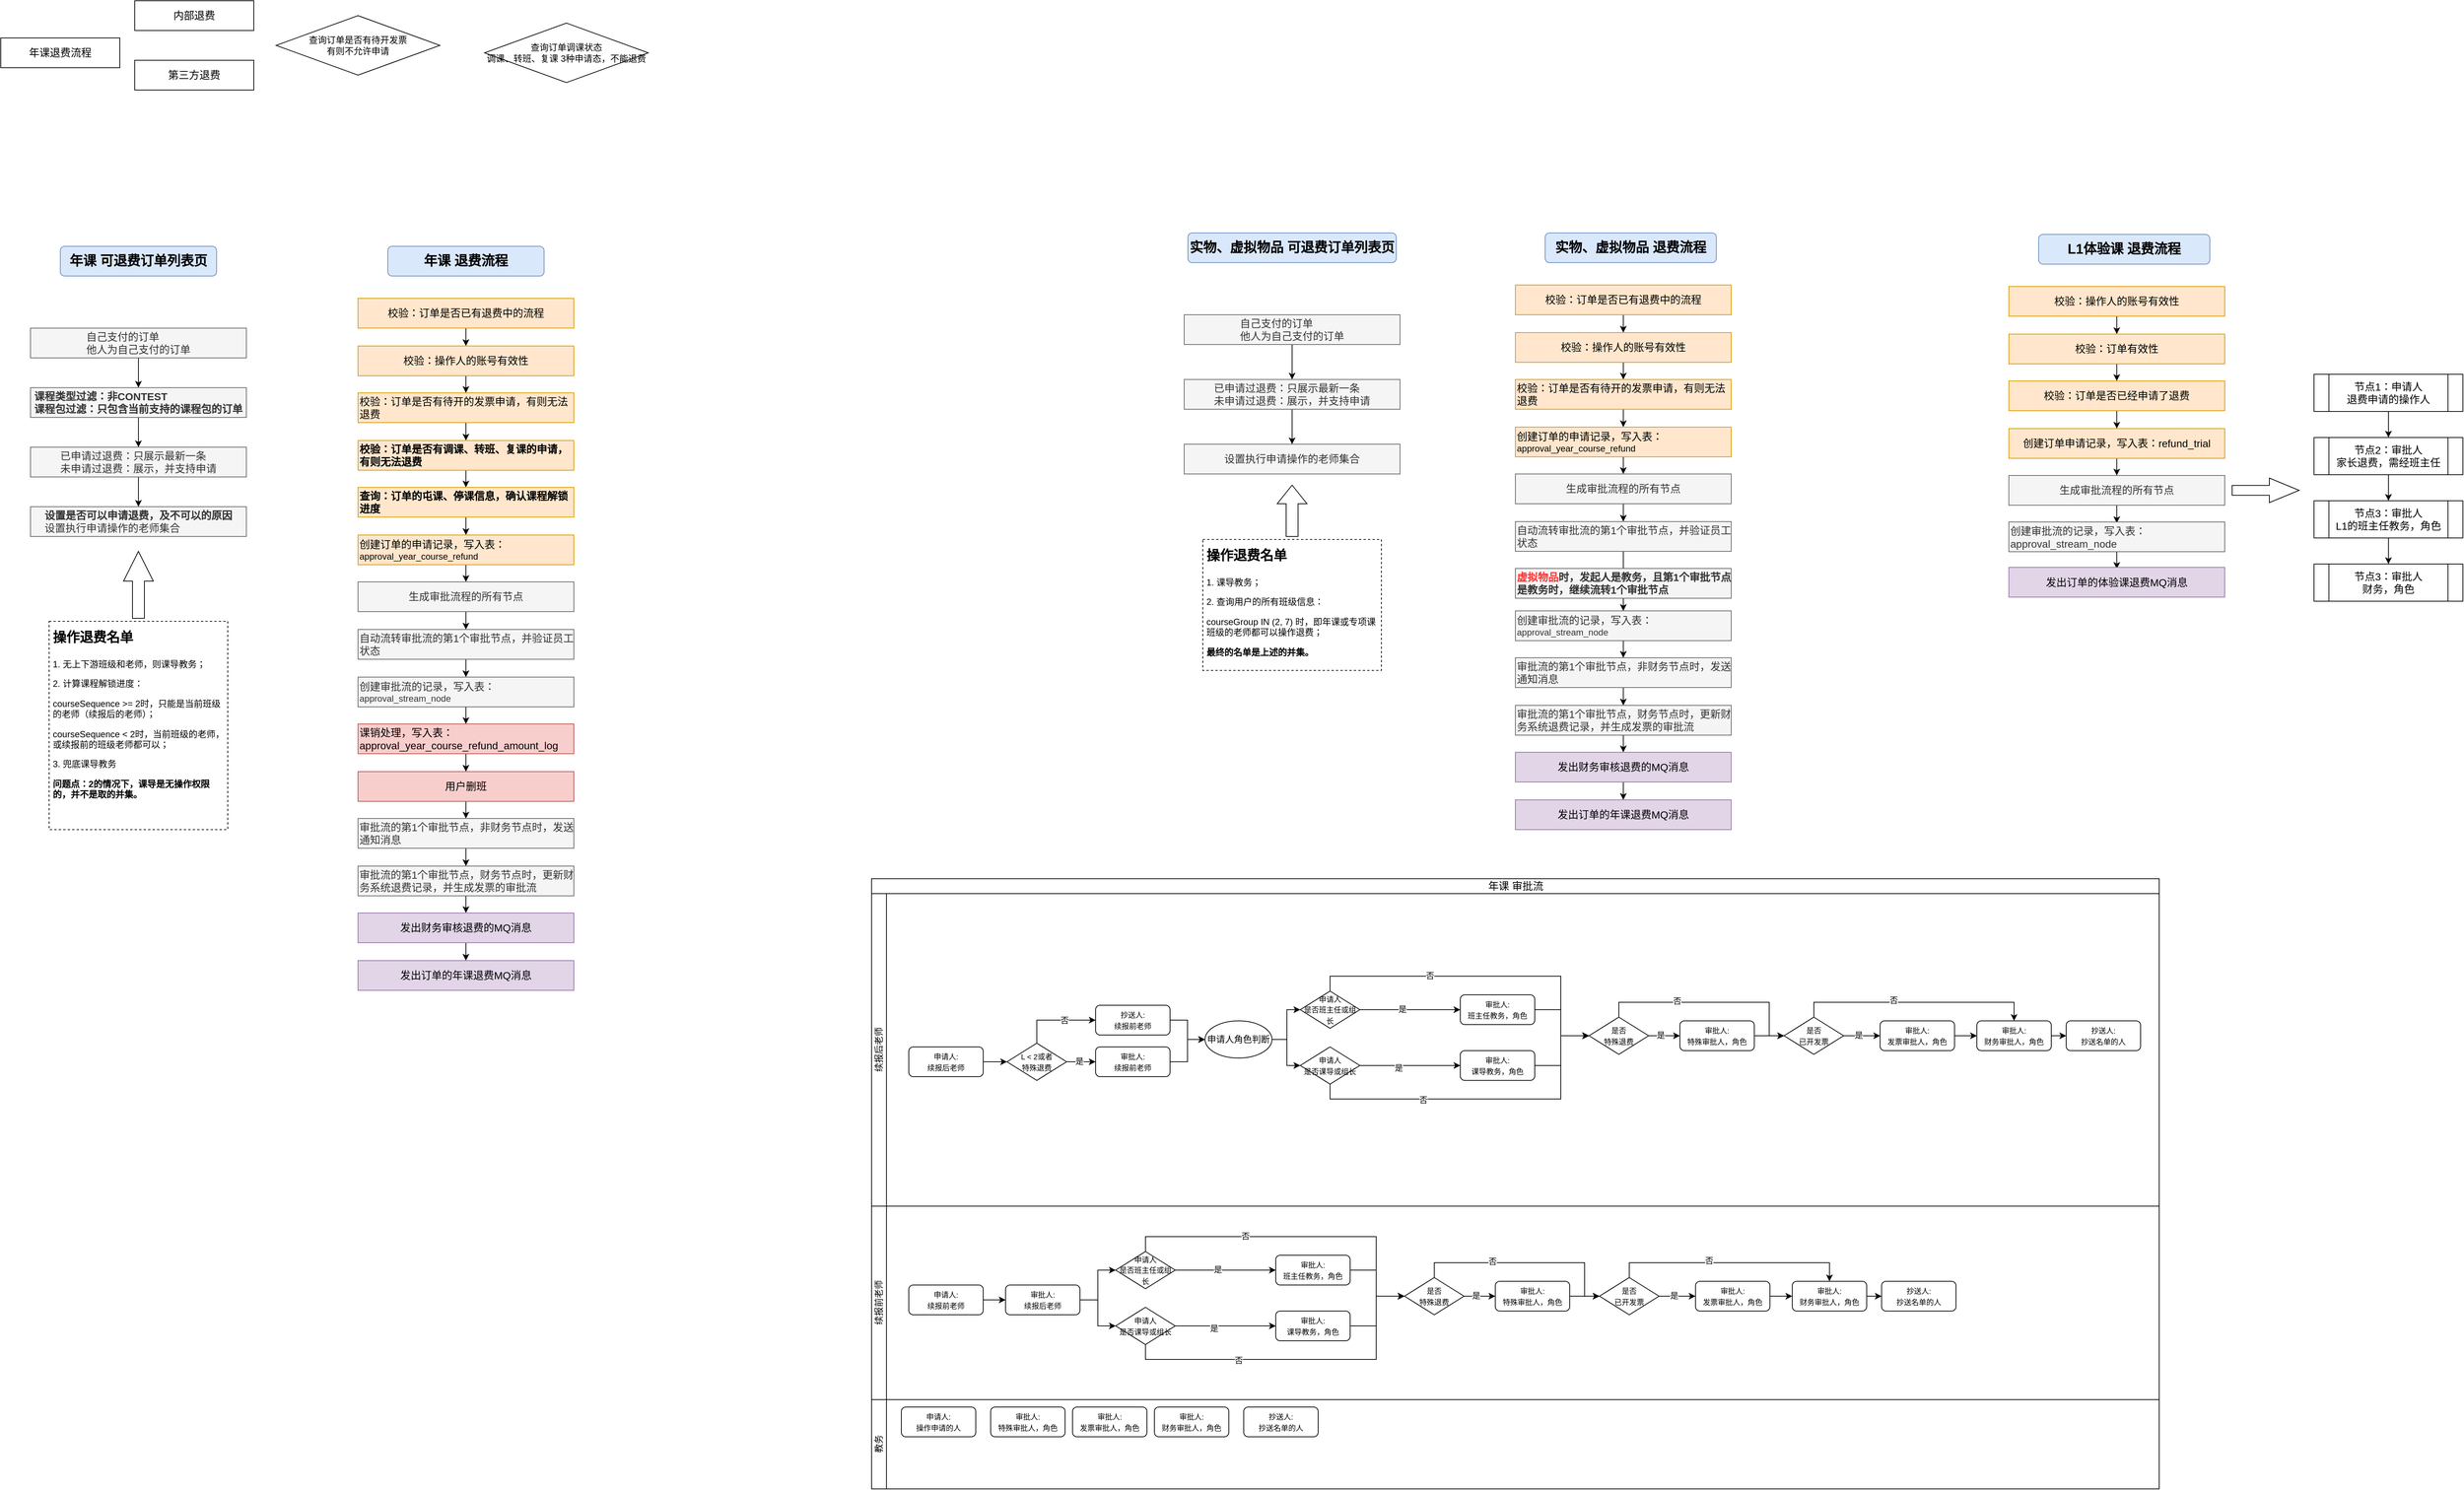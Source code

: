 <mxfile version="21.5.0" type="github">
  <diagram name="第 1 页" id="tJg1SgU2xVapSyH2EtI7">
    <mxGraphModel dx="2206" dy="1175" grid="1" gridSize="10" guides="1" tooltips="1" connect="1" arrows="1" fold="1" page="1" pageScale="1" pageWidth="827" pageHeight="1169" math="0" shadow="0">
      <root>
        <mxCell id="0" />
        <mxCell id="1" parent="0" />
        <mxCell id="uNYkjxdiS4ng9zgV3syQ-1" value="&lt;font style=&quot;font-size: 14px;&quot;&gt;年课退费流程&lt;/font&gt;" style="rounded=0;whiteSpace=wrap;html=1;" vertex="1" parent="1">
          <mxGeometry y="320" width="160" height="40" as="geometry" />
        </mxCell>
        <mxCell id="uNYkjxdiS4ng9zgV3syQ-2" value="&lt;font style=&quot;font-size: 14px;&quot;&gt;内部退费&lt;/font&gt;" style="rounded=0;whiteSpace=wrap;html=1;" vertex="1" parent="1">
          <mxGeometry x="180" y="270" width="160" height="40" as="geometry" />
        </mxCell>
        <mxCell id="uNYkjxdiS4ng9zgV3syQ-3" value="&lt;font style=&quot;font-size: 14px;&quot;&gt;第三方退费&lt;/font&gt;" style="rounded=0;whiteSpace=wrap;html=1;" vertex="1" parent="1">
          <mxGeometry x="180" y="350" width="160" height="40" as="geometry" />
        </mxCell>
        <mxCell id="uNYkjxdiS4ng9zgV3syQ-4" value="查询订单调课状态&lt;br&gt;调课、转班、复课 3种申请态，不能退费" style="rhombus;whiteSpace=wrap;html=1;" vertex="1" parent="1">
          <mxGeometry x="650" y="300" width="220" height="80" as="geometry" />
        </mxCell>
        <mxCell id="uNYkjxdiS4ng9zgV3syQ-5" value="查询订单是否有待开发票&lt;br&gt;有则不允许申请" style="rhombus;whiteSpace=wrap;html=1;" vertex="1" parent="1">
          <mxGeometry x="370" y="290" width="220" height="80" as="geometry" />
        </mxCell>
        <mxCell id="uNYkjxdiS4ng9zgV3syQ-6" value="&lt;font style=&quot;font-size: 18px;&quot;&gt;年课 可退费订单列表页&lt;/font&gt;" style="rounded=1;whiteSpace=wrap;html=1;fillColor=#dae8fc;strokeColor=#6c8ebf;fontStyle=1" vertex="1" parent="1">
          <mxGeometry x="80" y="600" width="210" height="40" as="geometry" />
        </mxCell>
        <mxCell id="uNYkjxdiS4ng9zgV3syQ-7" value="&lt;font style=&quot;font-size: 18px;&quot;&gt;年课 退费流程&lt;/font&gt;" style="rounded=1;whiteSpace=wrap;html=1;fillColor=#dae8fc;strokeColor=#6c8ebf;fontStyle=1" vertex="1" parent="1">
          <mxGeometry x="520" y="600" width="210" height="40" as="geometry" />
        </mxCell>
        <mxCell id="uNYkjxdiS4ng9zgV3syQ-44" style="edgeStyle=orthogonalEdgeStyle;rounded=0;orthogonalLoop=1;jettySize=auto;html=1;exitX=0.5;exitY=1;exitDx=0;exitDy=0;" edge="1" parent="1" source="uNYkjxdiS4ng9zgV3syQ-8" target="uNYkjxdiS4ng9zgV3syQ-9">
          <mxGeometry relative="1" as="geometry" />
        </mxCell>
        <mxCell id="uNYkjxdiS4ng9zgV3syQ-8" value="&lt;div style=&quot;text-align: left; font-size: 14px;&quot;&gt;&lt;span style=&quot;font-size: 14px; background-color: initial;&quot;&gt;自己支付的订单&lt;/span&gt;&lt;/div&gt;&lt;font style=&quot;font-size: 14px;&quot;&gt;&lt;div style=&quot;text-align: left; font-size: 14px;&quot;&gt;&lt;span style=&quot;background-color: initial; font-size: 14px;&quot;&gt;他人为自己支付的订单&lt;/span&gt;&lt;/div&gt;&lt;/font&gt;" style="rounded=0;whiteSpace=wrap;html=1;fillColor=#f5f5f5;fontColor=#333333;strokeColor=#666666;fontSize=14;" vertex="1" parent="1">
          <mxGeometry x="40" y="710" width="290" height="40" as="geometry" />
        </mxCell>
        <mxCell id="uNYkjxdiS4ng9zgV3syQ-45" style="edgeStyle=orthogonalEdgeStyle;rounded=0;orthogonalLoop=1;jettySize=auto;html=1;exitX=0.5;exitY=1;exitDx=0;exitDy=0;entryX=0.5;entryY=0;entryDx=0;entryDy=0;" edge="1" parent="1" source="uNYkjxdiS4ng9zgV3syQ-9" target="uNYkjxdiS4ng9zgV3syQ-10">
          <mxGeometry relative="1" as="geometry" />
        </mxCell>
        <mxCell id="uNYkjxdiS4ng9zgV3syQ-9" value="&lt;div style=&quot;text-align: left; font-size: 14px;&quot;&gt;&lt;span style=&quot;font-size: 14px;&quot;&gt;&lt;b&gt;课程类型过滤：非CONTEST&lt;/b&gt;&lt;/span&gt;&lt;/div&gt;&lt;div style=&quot;text-align: left; font-size: 14px;&quot;&gt;&lt;span style=&quot;font-size: 14px;&quot;&gt;&lt;b&gt;课程包过滤：只包含当前支持的课程包的订单&lt;/b&gt;&lt;/span&gt;&lt;/div&gt;" style="rounded=0;whiteSpace=wrap;html=1;fillColor=#f5f5f5;fontColor=#333333;strokeColor=#666666;fontSize=14;" vertex="1" parent="1">
          <mxGeometry x="40" y="790" width="290" height="40" as="geometry" />
        </mxCell>
        <mxCell id="uNYkjxdiS4ng9zgV3syQ-46" style="edgeStyle=orthogonalEdgeStyle;rounded=0;orthogonalLoop=1;jettySize=auto;html=1;exitX=0.5;exitY=1;exitDx=0;exitDy=0;entryX=0.5;entryY=0;entryDx=0;entryDy=0;" edge="1" parent="1" source="uNYkjxdiS4ng9zgV3syQ-10" target="uNYkjxdiS4ng9zgV3syQ-12">
          <mxGeometry relative="1" as="geometry" />
        </mxCell>
        <mxCell id="uNYkjxdiS4ng9zgV3syQ-10" value="&lt;div style=&quot;text-align: left; font-size: 14px;&quot;&gt;&lt;span style=&quot;font-size: 14px;&quot;&gt;已申请过退费：只展示最新一条&lt;/span&gt;&lt;/div&gt;&lt;div style=&quot;text-align: left; font-size: 14px;&quot;&gt;&lt;span style=&quot;font-size: 14px;&quot;&gt;未申请过退费：展示，并支持申请&lt;/span&gt;&lt;/div&gt;" style="rounded=0;whiteSpace=wrap;html=1;fillColor=#f5f5f5;fontColor=#333333;strokeColor=#666666;fontSize=14;" vertex="1" parent="1">
          <mxGeometry x="40" y="870" width="290" height="40" as="geometry" />
        </mxCell>
        <mxCell id="uNYkjxdiS4ng9zgV3syQ-12" value="&lt;div style=&quot;text-align: left; font-size: 14px;&quot;&gt;&lt;b&gt;设置是否可以申请退费，及不可以的原因&lt;/b&gt;&lt;br style=&quot;font-size: 14px;&quot;&gt;设置执行申请操作的老师集合&lt;/div&gt;" style="rounded=0;whiteSpace=wrap;html=1;fillColor=#f5f5f5;fontColor=#333333;strokeColor=#666666;fontSize=14;" vertex="1" parent="1">
          <mxGeometry x="40" y="950" width="290" height="40" as="geometry" />
        </mxCell>
        <mxCell id="uNYkjxdiS4ng9zgV3syQ-29" style="edgeStyle=orthogonalEdgeStyle;rounded=0;orthogonalLoop=1;jettySize=auto;html=1;exitX=0.5;exitY=1;exitDx=0;exitDy=0;entryX=0.5;entryY=0;entryDx=0;entryDy=0;" edge="1" parent="1" source="uNYkjxdiS4ng9zgV3syQ-14" target="uNYkjxdiS4ng9zgV3syQ-15">
          <mxGeometry relative="1" as="geometry" />
        </mxCell>
        <mxCell id="uNYkjxdiS4ng9zgV3syQ-14" value="&lt;div style=&quot;&quot;&gt;&lt;span style=&quot;font-size: 14px;&quot;&gt;校验：订单是否已有退费中的流程&lt;/span&gt;&lt;/div&gt;" style="rounded=0;whiteSpace=wrap;html=1;fillColor=#ffe6cc;strokeColor=#d79b00;align=center;" vertex="1" parent="1">
          <mxGeometry x="480" y="670" width="290" height="40" as="geometry" />
        </mxCell>
        <mxCell id="uNYkjxdiS4ng9zgV3syQ-30" style="edgeStyle=orthogonalEdgeStyle;rounded=0;orthogonalLoop=1;jettySize=auto;html=1;exitX=0.5;exitY=1;exitDx=0;exitDy=0;" edge="1" parent="1" source="uNYkjxdiS4ng9zgV3syQ-15" target="uNYkjxdiS4ng9zgV3syQ-16">
          <mxGeometry relative="1" as="geometry" />
        </mxCell>
        <mxCell id="uNYkjxdiS4ng9zgV3syQ-15" value="&lt;div style=&quot;&quot;&gt;&lt;span style=&quot;font-size: 14px;&quot;&gt;校验：操作人的账号有效性&lt;/span&gt;&lt;/div&gt;" style="rounded=0;whiteSpace=wrap;html=1;fillColor=#ffe6cc;strokeColor=#d79b00;align=center;" vertex="1" parent="1">
          <mxGeometry x="480" y="734" width="290" height="40" as="geometry" />
        </mxCell>
        <mxCell id="uNYkjxdiS4ng9zgV3syQ-31" style="edgeStyle=orthogonalEdgeStyle;rounded=0;orthogonalLoop=1;jettySize=auto;html=1;exitX=0.5;exitY=1;exitDx=0;exitDy=0;" edge="1" parent="1" source="uNYkjxdiS4ng9zgV3syQ-16" target="uNYkjxdiS4ng9zgV3syQ-17">
          <mxGeometry relative="1" as="geometry" />
        </mxCell>
        <mxCell id="uNYkjxdiS4ng9zgV3syQ-16" value="&lt;div style=&quot;&quot;&gt;&lt;span style=&quot;font-size: 14px;&quot;&gt;校验：订单是否有待开的发票申请，有则无法退费&lt;/span&gt;&lt;/div&gt;" style="rounded=0;whiteSpace=wrap;html=1;fillColor=#ffe6cc;strokeColor=#d79b00;align=left;" vertex="1" parent="1">
          <mxGeometry x="480" y="797" width="290" height="40" as="geometry" />
        </mxCell>
        <mxCell id="uNYkjxdiS4ng9zgV3syQ-32" style="edgeStyle=orthogonalEdgeStyle;rounded=0;orthogonalLoop=1;jettySize=auto;html=1;exitX=0.5;exitY=1;exitDx=0;exitDy=0;" edge="1" parent="1" source="uNYkjxdiS4ng9zgV3syQ-17" target="uNYkjxdiS4ng9zgV3syQ-18">
          <mxGeometry relative="1" as="geometry" />
        </mxCell>
        <mxCell id="uNYkjxdiS4ng9zgV3syQ-17" value="&lt;div style=&quot;&quot;&gt;&lt;span style=&quot;font-size: 14px;&quot;&gt;&lt;b&gt;校验：订单是否有调课、转班、复课的申请，有则无法退费&lt;/b&gt;&lt;/span&gt;&lt;/div&gt;" style="rounded=0;whiteSpace=wrap;html=1;fillColor=#ffe6cc;strokeColor=#d79b00;align=left;" vertex="1" parent="1">
          <mxGeometry x="480" y="861" width="290" height="40" as="geometry" />
        </mxCell>
        <mxCell id="uNYkjxdiS4ng9zgV3syQ-33" style="edgeStyle=orthogonalEdgeStyle;rounded=0;orthogonalLoop=1;jettySize=auto;html=1;exitX=0.5;exitY=1;exitDx=0;exitDy=0;" edge="1" parent="1" source="uNYkjxdiS4ng9zgV3syQ-18" target="uNYkjxdiS4ng9zgV3syQ-19">
          <mxGeometry relative="1" as="geometry" />
        </mxCell>
        <mxCell id="uNYkjxdiS4ng9zgV3syQ-18" value="&lt;div style=&quot;&quot;&gt;&lt;span style=&quot;font-size: 14px;&quot;&gt;&lt;b&gt;查询：订单的屯课、停课信息，确认课程解锁进度&lt;/b&gt;&lt;/span&gt;&lt;/div&gt;" style="rounded=0;whiteSpace=wrap;html=1;fillColor=#ffe6cc;strokeColor=#d79b00;align=left;" vertex="1" parent="1">
          <mxGeometry x="480" y="924" width="290" height="40" as="geometry" />
        </mxCell>
        <mxCell id="uNYkjxdiS4ng9zgV3syQ-34" style="edgeStyle=orthogonalEdgeStyle;rounded=0;orthogonalLoop=1;jettySize=auto;html=1;exitX=0.5;exitY=1;exitDx=0;exitDy=0;" edge="1" parent="1" source="uNYkjxdiS4ng9zgV3syQ-19" target="uNYkjxdiS4ng9zgV3syQ-20">
          <mxGeometry relative="1" as="geometry" />
        </mxCell>
        <mxCell id="uNYkjxdiS4ng9zgV3syQ-19" value="&lt;div style=&quot;&quot;&gt;&lt;span style=&quot;font-size: 14px;&quot;&gt;创建订单的申请记录，写入表：&lt;/span&gt;&lt;/div&gt;approval_year_course_refund" style="rounded=0;whiteSpace=wrap;html=1;fillColor=#ffe6cc;strokeColor=#d79b00;align=left;" vertex="1" parent="1">
          <mxGeometry x="480" y="988" width="290" height="40" as="geometry" />
        </mxCell>
        <mxCell id="uNYkjxdiS4ng9zgV3syQ-35" style="edgeStyle=orthogonalEdgeStyle;rounded=0;orthogonalLoop=1;jettySize=auto;html=1;exitX=0.5;exitY=1;exitDx=0;exitDy=0;" edge="1" parent="1" source="uNYkjxdiS4ng9zgV3syQ-20" target="uNYkjxdiS4ng9zgV3syQ-22">
          <mxGeometry relative="1" as="geometry" />
        </mxCell>
        <mxCell id="uNYkjxdiS4ng9zgV3syQ-20" value="&lt;span style=&quot;font-size: 14px;&quot;&gt;生成审批流程的所有节点&lt;/span&gt;&lt;div style=&quot;&quot;&gt;&lt;/div&gt;" style="rounded=0;whiteSpace=wrap;html=1;fillColor=#f5f5f5;fontColor=#333333;strokeColor=#666666;align=center;" vertex="1" parent="1">
          <mxGeometry x="480" y="1051" width="290" height="40" as="geometry" />
        </mxCell>
        <mxCell id="uNYkjxdiS4ng9zgV3syQ-37" style="edgeStyle=orthogonalEdgeStyle;rounded=0;orthogonalLoop=1;jettySize=auto;html=1;exitX=0.5;exitY=1;exitDx=0;exitDy=0;" edge="1" parent="1" source="uNYkjxdiS4ng9zgV3syQ-21" target="uNYkjxdiS4ng9zgV3syQ-23">
          <mxGeometry relative="1" as="geometry" />
        </mxCell>
        <mxCell id="uNYkjxdiS4ng9zgV3syQ-21" value="&lt;div style=&quot;&quot;&gt;&lt;span style=&quot;font-size: 14px;&quot;&gt;创建审批流的记录，写入表：&lt;/span&gt;&lt;/div&gt;approval_stream_node" style="rounded=0;whiteSpace=wrap;html=1;fillColor=#f5f5f5;fontColor=#333333;strokeColor=#666666;align=left;" vertex="1" parent="1">
          <mxGeometry x="480" y="1179" width="290" height="40" as="geometry" />
        </mxCell>
        <mxCell id="uNYkjxdiS4ng9zgV3syQ-36" style="edgeStyle=orthogonalEdgeStyle;rounded=0;orthogonalLoop=1;jettySize=auto;html=1;exitX=0.5;exitY=1;exitDx=0;exitDy=0;entryX=0.5;entryY=0;entryDx=0;entryDy=0;" edge="1" parent="1" source="uNYkjxdiS4ng9zgV3syQ-22" target="uNYkjxdiS4ng9zgV3syQ-21">
          <mxGeometry relative="1" as="geometry" />
        </mxCell>
        <mxCell id="uNYkjxdiS4ng9zgV3syQ-22" value="&lt;span style=&quot;font-size: 14px;&quot;&gt;自动流转审批流的第1个审批节点，并验证员工状态&lt;/span&gt;&lt;div style=&quot;&quot;&gt;&lt;/div&gt;" style="rounded=0;whiteSpace=wrap;html=1;fillColor=#f5f5f5;fontColor=#333333;strokeColor=#666666;align=left;" vertex="1" parent="1">
          <mxGeometry x="480" y="1115" width="290" height="40" as="geometry" />
        </mxCell>
        <mxCell id="uNYkjxdiS4ng9zgV3syQ-38" style="edgeStyle=orthogonalEdgeStyle;rounded=0;orthogonalLoop=1;jettySize=auto;html=1;exitX=0.5;exitY=1;exitDx=0;exitDy=0;entryX=0.5;entryY=0;entryDx=0;entryDy=0;" edge="1" parent="1" source="uNYkjxdiS4ng9zgV3syQ-23" target="uNYkjxdiS4ng9zgV3syQ-24">
          <mxGeometry relative="1" as="geometry" />
        </mxCell>
        <mxCell id="uNYkjxdiS4ng9zgV3syQ-23" value="&lt;font style=&quot;font-size: 14px;&quot;&gt;课销处理，写入表：approval_year_course_refund_amount_log&lt;/font&gt;&lt;br&gt;&lt;div style=&quot;&quot;&gt;&lt;/div&gt;" style="rounded=0;whiteSpace=wrap;html=1;fillColor=#f8cecc;strokeColor=#b85450;align=left;" vertex="1" parent="1">
          <mxGeometry x="480" y="1242" width="290" height="40" as="geometry" />
        </mxCell>
        <mxCell id="uNYkjxdiS4ng9zgV3syQ-39" style="edgeStyle=orthogonalEdgeStyle;rounded=0;orthogonalLoop=1;jettySize=auto;html=1;exitX=0.5;exitY=1;exitDx=0;exitDy=0;" edge="1" parent="1" source="uNYkjxdiS4ng9zgV3syQ-24" target="uNYkjxdiS4ng9zgV3syQ-25">
          <mxGeometry relative="1" as="geometry" />
        </mxCell>
        <mxCell id="uNYkjxdiS4ng9zgV3syQ-24" value="&lt;font style=&quot;font-size: 14px;&quot;&gt;用户删班&lt;/font&gt;&lt;br&gt;&lt;div style=&quot;&quot;&gt;&lt;/div&gt;" style="rounded=0;whiteSpace=wrap;html=1;fillColor=#f8cecc;strokeColor=#b85450;align=center;" vertex="1" parent="1">
          <mxGeometry x="480" y="1306" width="290" height="40" as="geometry" />
        </mxCell>
        <mxCell id="uNYkjxdiS4ng9zgV3syQ-40" style="edgeStyle=orthogonalEdgeStyle;rounded=0;orthogonalLoop=1;jettySize=auto;html=1;exitX=0.5;exitY=1;exitDx=0;exitDy=0;entryX=0.5;entryY=0;entryDx=0;entryDy=0;" edge="1" parent="1" source="uNYkjxdiS4ng9zgV3syQ-25" target="uNYkjxdiS4ng9zgV3syQ-26">
          <mxGeometry relative="1" as="geometry" />
        </mxCell>
        <mxCell id="uNYkjxdiS4ng9zgV3syQ-25" value="&lt;span style=&quot;font-size: 14px;&quot;&gt;审批流的第1个审批节点，非财务节点时，发送通知消息&lt;/span&gt;&lt;div style=&quot;&quot;&gt;&lt;/div&gt;" style="rounded=0;whiteSpace=wrap;html=1;fillColor=#f5f5f5;fontColor=#333333;strokeColor=#666666;align=left;" vertex="1" parent="1">
          <mxGeometry x="480" y="1369" width="290" height="40" as="geometry" />
        </mxCell>
        <mxCell id="uNYkjxdiS4ng9zgV3syQ-41" style="edgeStyle=orthogonalEdgeStyle;rounded=0;orthogonalLoop=1;jettySize=auto;html=1;exitX=0.5;exitY=1;exitDx=0;exitDy=0;entryX=0.5;entryY=0;entryDx=0;entryDy=0;" edge="1" parent="1" source="uNYkjxdiS4ng9zgV3syQ-26" target="uNYkjxdiS4ng9zgV3syQ-27">
          <mxGeometry relative="1" as="geometry" />
        </mxCell>
        <mxCell id="uNYkjxdiS4ng9zgV3syQ-26" value="&lt;span style=&quot;font-size: 14px;&quot;&gt;审批流的第1个审批节点，财务节点时，更新财务系统退费记录，并生成发票的审批流&lt;/span&gt;&lt;div style=&quot;&quot;&gt;&lt;/div&gt;" style="rounded=0;whiteSpace=wrap;html=1;fillColor=#f5f5f5;fontColor=#333333;strokeColor=#666666;align=left;" vertex="1" parent="1">
          <mxGeometry x="480" y="1433" width="290" height="40" as="geometry" />
        </mxCell>
        <mxCell id="uNYkjxdiS4ng9zgV3syQ-42" style="edgeStyle=orthogonalEdgeStyle;rounded=0;orthogonalLoop=1;jettySize=auto;html=1;exitX=0.5;exitY=1;exitDx=0;exitDy=0;" edge="1" parent="1" source="uNYkjxdiS4ng9zgV3syQ-27" target="uNYkjxdiS4ng9zgV3syQ-28">
          <mxGeometry relative="1" as="geometry" />
        </mxCell>
        <mxCell id="uNYkjxdiS4ng9zgV3syQ-27" value="&lt;span style=&quot;font-size: 14px;&quot;&gt;发出财务审核退费的MQ消息&lt;/span&gt;&lt;div style=&quot;&quot;&gt;&lt;/div&gt;" style="rounded=0;whiteSpace=wrap;html=1;fillColor=#e1d5e7;strokeColor=#9673a6;align=center;" vertex="1" parent="1">
          <mxGeometry x="480" y="1496" width="290" height="40" as="geometry" />
        </mxCell>
        <mxCell id="uNYkjxdiS4ng9zgV3syQ-28" value="&lt;span style=&quot;font-size: 14px;&quot;&gt;发出订单的年课退费MQ消息&lt;/span&gt;&lt;div style=&quot;&quot;&gt;&lt;/div&gt;" style="rounded=0;whiteSpace=wrap;html=1;fillColor=#e1d5e7;strokeColor=#9673a6;align=center;" vertex="1" parent="1">
          <mxGeometry x="480" y="1560" width="290" height="40" as="geometry" />
        </mxCell>
        <mxCell id="uNYkjxdiS4ng9zgV3syQ-43" value="&lt;h1&gt;&lt;font style=&quot;font-size: 18px;&quot;&gt;操作退费名单&lt;/font&gt;&lt;/h1&gt;&lt;p&gt;1. 无上下游班级和老师，则课导教务；&lt;/p&gt;&lt;p&gt;2. 计算课程解锁进度：&lt;/p&gt;&lt;p&gt;courseSequence &amp;gt;= 2时，只能是当前班级的老师（续报后的老师）；&lt;/p&gt;&lt;p&gt;courseSequence &amp;lt; 2时，当前班级的老师，或续报前的班级老师都可以；&lt;br&gt;&lt;/p&gt;&lt;p&gt;3. 兜底课导教务&lt;/p&gt;&lt;p&gt;&lt;b&gt;问题点：2的情况下，课导是无操作权限的，并不是取的并集。&lt;/b&gt;&lt;/p&gt;&lt;p&gt;&lt;br&gt;&lt;/p&gt;" style="text;html=1;strokeColor=default;fillColor=none;spacing=5;spacingTop=-20;whiteSpace=wrap;overflow=hidden;rounded=0;dashed=1;" vertex="1" parent="1">
          <mxGeometry x="65" y="1104" width="240" height="280" as="geometry" />
        </mxCell>
        <mxCell id="uNYkjxdiS4ng9zgV3syQ-48" value="" style="html=1;shadow=0;dashed=0;align=center;verticalAlign=middle;shape=mxgraph.arrows2.arrow;dy=0.6;dx=40;direction=north;notch=0;" vertex="1" parent="1">
          <mxGeometry x="165" y="1010" width="40" height="90" as="geometry" />
        </mxCell>
        <mxCell id="uNYkjxdiS4ng9zgV3syQ-49" value="&lt;font style=&quot;font-size: 18px;&quot;&gt;实物、虚拟物品 可退费订单列表页&lt;/font&gt;" style="rounded=1;whiteSpace=wrap;html=1;fillColor=#dae8fc;strokeColor=#6c8ebf;fontStyle=1" vertex="1" parent="1">
          <mxGeometry x="1595" y="582" width="280" height="40" as="geometry" />
        </mxCell>
        <mxCell id="uNYkjxdiS4ng9zgV3syQ-50" value="&lt;font style=&quot;font-size: 18px;&quot;&gt;实物、虚拟物品 退费流程&lt;/font&gt;" style="rounded=1;whiteSpace=wrap;html=1;fillColor=#dae8fc;strokeColor=#6c8ebf;fontStyle=1" vertex="1" parent="1">
          <mxGeometry x="2075" y="582" width="230" height="40" as="geometry" />
        </mxCell>
        <mxCell id="uNYkjxdiS4ng9zgV3syQ-51" style="edgeStyle=orthogonalEdgeStyle;rounded=0;orthogonalLoop=1;jettySize=auto;html=1;exitX=0.5;exitY=1;exitDx=0;exitDy=0;entryX=0.5;entryY=0;entryDx=0;entryDy=0;" edge="1" source="uNYkjxdiS4ng9zgV3syQ-52" target="uNYkjxdiS4ng9zgV3syQ-56" parent="1">
          <mxGeometry relative="1" as="geometry">
            <mxPoint x="1740" y="772" as="targetPoint" />
          </mxGeometry>
        </mxCell>
        <mxCell id="uNYkjxdiS4ng9zgV3syQ-52" value="&lt;div style=&quot;text-align: left; font-size: 14px;&quot;&gt;&lt;span style=&quot;font-size: 14px; background-color: initial;&quot;&gt;自己支付的订单&lt;/span&gt;&lt;/div&gt;&lt;font style=&quot;font-size: 14px;&quot;&gt;&lt;div style=&quot;text-align: left; font-size: 14px;&quot;&gt;&lt;span style=&quot;background-color: initial; font-size: 14px;&quot;&gt;他人为自己支付的订单&lt;/span&gt;&lt;/div&gt;&lt;/font&gt;" style="rounded=0;whiteSpace=wrap;html=1;fillColor=#f5f5f5;fontColor=#333333;strokeColor=#666666;fontSize=14;" vertex="1" parent="1">
          <mxGeometry x="1590" y="692" width="290" height="40" as="geometry" />
        </mxCell>
        <mxCell id="uNYkjxdiS4ng9zgV3syQ-55" style="edgeStyle=orthogonalEdgeStyle;rounded=0;orthogonalLoop=1;jettySize=auto;html=1;exitX=0.5;exitY=1;exitDx=0;exitDy=0;entryX=0.5;entryY=0;entryDx=0;entryDy=0;" edge="1" source="uNYkjxdiS4ng9zgV3syQ-56" target="uNYkjxdiS4ng9zgV3syQ-57" parent="1">
          <mxGeometry relative="1" as="geometry" />
        </mxCell>
        <mxCell id="uNYkjxdiS4ng9zgV3syQ-56" value="&lt;div style=&quot;text-align: left; font-size: 14px;&quot;&gt;&lt;span style=&quot;font-size: 14px;&quot;&gt;已申请过退费：只展示最新一条&lt;/span&gt;&lt;/div&gt;&lt;div style=&quot;text-align: left; font-size: 14px;&quot;&gt;&lt;span style=&quot;font-size: 14px;&quot;&gt;未申请过退费：展示，并支持申请&lt;/span&gt;&lt;/div&gt;" style="rounded=0;whiteSpace=wrap;html=1;fillColor=#f5f5f5;fontColor=#333333;strokeColor=#666666;fontSize=14;" vertex="1" parent="1">
          <mxGeometry x="1590" y="779" width="290" height="40" as="geometry" />
        </mxCell>
        <mxCell id="uNYkjxdiS4ng9zgV3syQ-57" value="&lt;div style=&quot;text-align: left; font-size: 14px;&quot;&gt;设置执行申请操作的老师集合&lt;/div&gt;" style="rounded=0;whiteSpace=wrap;html=1;fillColor=#f5f5f5;fontColor=#333333;strokeColor=#666666;fontSize=14;" vertex="1" parent="1">
          <mxGeometry x="1590" y="866" width="290" height="40" as="geometry" />
        </mxCell>
        <mxCell id="uNYkjxdiS4ng9zgV3syQ-58" style="edgeStyle=orthogonalEdgeStyle;rounded=0;orthogonalLoop=1;jettySize=auto;html=1;exitX=0.5;exitY=1;exitDx=0;exitDy=0;entryX=0.5;entryY=0;entryDx=0;entryDy=0;" edge="1" source="uNYkjxdiS4ng9zgV3syQ-59" target="uNYkjxdiS4ng9zgV3syQ-61" parent="1">
          <mxGeometry relative="1" as="geometry" />
        </mxCell>
        <mxCell id="uNYkjxdiS4ng9zgV3syQ-59" value="&lt;div style=&quot;&quot;&gt;&lt;span style=&quot;font-size: 14px;&quot;&gt;校验：订单是否已有退费中的流程&lt;/span&gt;&lt;/div&gt;" style="rounded=0;whiteSpace=wrap;html=1;fillColor=#ffe6cc;strokeColor=#d79b00;align=center;" vertex="1" parent="1">
          <mxGeometry x="2035" y="652" width="290" height="40" as="geometry" />
        </mxCell>
        <mxCell id="uNYkjxdiS4ng9zgV3syQ-60" style="edgeStyle=orthogonalEdgeStyle;rounded=0;orthogonalLoop=1;jettySize=auto;html=1;exitX=0.5;exitY=1;exitDx=0;exitDy=0;" edge="1" source="uNYkjxdiS4ng9zgV3syQ-61" target="uNYkjxdiS4ng9zgV3syQ-63" parent="1">
          <mxGeometry relative="1" as="geometry" />
        </mxCell>
        <mxCell id="uNYkjxdiS4ng9zgV3syQ-61" value="&lt;div style=&quot;&quot;&gt;&lt;span style=&quot;font-size: 14px;&quot;&gt;校验：操作人的账号有效性&lt;/span&gt;&lt;/div&gt;" style="rounded=0;whiteSpace=wrap;html=1;fillColor=#ffe6cc;strokeColor=#d79b00;align=center;" vertex="1" parent="1">
          <mxGeometry x="2035" y="716" width="290" height="40" as="geometry" />
        </mxCell>
        <mxCell id="uNYkjxdiS4ng9zgV3syQ-62" style="edgeStyle=orthogonalEdgeStyle;rounded=0;orthogonalLoop=1;jettySize=auto;html=1;exitX=0.5;exitY=1;exitDx=0;exitDy=0;" edge="1" source="uNYkjxdiS4ng9zgV3syQ-63" parent="1">
          <mxGeometry relative="1" as="geometry">
            <mxPoint x="2180" y="843.0" as="targetPoint" />
          </mxGeometry>
        </mxCell>
        <mxCell id="uNYkjxdiS4ng9zgV3syQ-63" value="&lt;div style=&quot;&quot;&gt;&lt;span style=&quot;font-size: 14px;&quot;&gt;校验：订单是否有待开的发票申请，有则无法退费&lt;/span&gt;&lt;/div&gt;" style="rounded=0;whiteSpace=wrap;html=1;fillColor=#ffe6cc;strokeColor=#d79b00;align=left;" vertex="1" parent="1">
          <mxGeometry x="2035" y="779" width="290" height="40" as="geometry" />
        </mxCell>
        <mxCell id="uNYkjxdiS4ng9zgV3syQ-68" style="edgeStyle=orthogonalEdgeStyle;rounded=0;orthogonalLoop=1;jettySize=auto;html=1;exitX=0.5;exitY=1;exitDx=0;exitDy=0;" edge="1" source="uNYkjxdiS4ng9zgV3syQ-69" target="uNYkjxdiS4ng9zgV3syQ-71" parent="1">
          <mxGeometry relative="1" as="geometry" />
        </mxCell>
        <mxCell id="uNYkjxdiS4ng9zgV3syQ-69" value="&lt;div style=&quot;&quot;&gt;&lt;span style=&quot;font-size: 14px;&quot;&gt;创建订单的申请记录，写入表：&lt;/span&gt;&lt;/div&gt;approval_year_course_refund" style="rounded=0;whiteSpace=wrap;html=1;fillColor=#ffe6cc;strokeColor=#d79b00;align=left;" vertex="1" parent="1">
          <mxGeometry x="2035" y="843" width="290" height="40" as="geometry" />
        </mxCell>
        <mxCell id="uNYkjxdiS4ng9zgV3syQ-70" style="edgeStyle=orthogonalEdgeStyle;rounded=0;orthogonalLoop=1;jettySize=auto;html=1;exitX=0.5;exitY=1;exitDx=0;exitDy=0;" edge="1" source="uNYkjxdiS4ng9zgV3syQ-71" target="uNYkjxdiS4ng9zgV3syQ-75" parent="1">
          <mxGeometry relative="1" as="geometry" />
        </mxCell>
        <mxCell id="uNYkjxdiS4ng9zgV3syQ-71" value="&lt;span style=&quot;font-size: 14px;&quot;&gt;生成审批流程的所有节点&lt;/span&gt;&lt;div style=&quot;&quot;&gt;&lt;/div&gt;" style="rounded=0;whiteSpace=wrap;html=1;fillColor=#f5f5f5;fontColor=#333333;strokeColor=#666666;align=center;" vertex="1" parent="1">
          <mxGeometry x="2035" y="906" width="290" height="40" as="geometry" />
        </mxCell>
        <mxCell id="uNYkjxdiS4ng9zgV3syQ-72" style="edgeStyle=orthogonalEdgeStyle;rounded=0;orthogonalLoop=1;jettySize=auto;html=1;exitX=0.5;exitY=1;exitDx=0;exitDy=0;" edge="1" source="uNYkjxdiS4ng9zgV3syQ-73" parent="1">
          <mxGeometry relative="1" as="geometry">
            <mxPoint x="2180" y="1153" as="targetPoint" />
          </mxGeometry>
        </mxCell>
        <mxCell id="uNYkjxdiS4ng9zgV3syQ-73" value="&lt;div style=&quot;&quot;&gt;&lt;span style=&quot;font-size: 14px;&quot;&gt;创建审批流的记录，写入表：&lt;/span&gt;&lt;/div&gt;approval_stream_node" style="rounded=0;whiteSpace=wrap;html=1;fillColor=#f5f5f5;fontColor=#333333;strokeColor=#666666;align=left;" vertex="1" parent="1">
          <mxGeometry x="2035" y="1090" width="290" height="40" as="geometry" />
        </mxCell>
        <mxCell id="uNYkjxdiS4ng9zgV3syQ-74" style="edgeStyle=orthogonalEdgeStyle;rounded=0;orthogonalLoop=1;jettySize=auto;html=1;exitX=0.5;exitY=1;exitDx=0;exitDy=0;entryX=0.5;entryY=0;entryDx=0;entryDy=0;" edge="1" source="uNYkjxdiS4ng9zgV3syQ-75" target="uNYkjxdiS4ng9zgV3syQ-73" parent="1">
          <mxGeometry relative="1" as="geometry" />
        </mxCell>
        <mxCell id="uNYkjxdiS4ng9zgV3syQ-75" value="&lt;span style=&quot;font-size: 14px;&quot;&gt;自动流转审批流的第1个审批节点，并验证员工状态&lt;/span&gt;&lt;div style=&quot;&quot;&gt;&lt;/div&gt;" style="rounded=0;whiteSpace=wrap;html=1;fillColor=#f5f5f5;fontColor=#333333;strokeColor=#666666;align=left;" vertex="1" parent="1">
          <mxGeometry x="2035" y="970" width="290" height="40" as="geometry" />
        </mxCell>
        <mxCell id="uNYkjxdiS4ng9zgV3syQ-80" style="edgeStyle=orthogonalEdgeStyle;rounded=0;orthogonalLoop=1;jettySize=auto;html=1;exitX=0.5;exitY=1;exitDx=0;exitDy=0;entryX=0.5;entryY=0;entryDx=0;entryDy=0;" edge="1" source="uNYkjxdiS4ng9zgV3syQ-81" target="uNYkjxdiS4ng9zgV3syQ-83" parent="1">
          <mxGeometry relative="1" as="geometry" />
        </mxCell>
        <mxCell id="uNYkjxdiS4ng9zgV3syQ-81" value="&lt;span style=&quot;font-size: 14px;&quot;&gt;审批流的第1个审批节点，非财务节点时，发送通知消息&lt;/span&gt;&lt;div style=&quot;&quot;&gt;&lt;/div&gt;" style="rounded=0;whiteSpace=wrap;html=1;fillColor=#f5f5f5;fontColor=#333333;strokeColor=#666666;align=left;" vertex="1" parent="1">
          <mxGeometry x="2035" y="1153" width="290" height="40" as="geometry" />
        </mxCell>
        <mxCell id="uNYkjxdiS4ng9zgV3syQ-82" style="edgeStyle=orthogonalEdgeStyle;rounded=0;orthogonalLoop=1;jettySize=auto;html=1;exitX=0.5;exitY=1;exitDx=0;exitDy=0;entryX=0.5;entryY=0;entryDx=0;entryDy=0;" edge="1" source="uNYkjxdiS4ng9zgV3syQ-83" target="uNYkjxdiS4ng9zgV3syQ-85" parent="1">
          <mxGeometry relative="1" as="geometry" />
        </mxCell>
        <mxCell id="uNYkjxdiS4ng9zgV3syQ-83" value="&lt;span style=&quot;font-size: 14px;&quot;&gt;审批流的第1个审批节点，财务节点时，更新财务系统退费记录，并生成发票的审批流&lt;/span&gt;&lt;div style=&quot;&quot;&gt;&lt;/div&gt;" style="rounded=0;whiteSpace=wrap;html=1;fillColor=#f5f5f5;fontColor=#333333;strokeColor=#666666;align=left;" vertex="1" parent="1">
          <mxGeometry x="2035" y="1217" width="290" height="40" as="geometry" />
        </mxCell>
        <mxCell id="uNYkjxdiS4ng9zgV3syQ-84" style="edgeStyle=orthogonalEdgeStyle;rounded=0;orthogonalLoop=1;jettySize=auto;html=1;exitX=0.5;exitY=1;exitDx=0;exitDy=0;" edge="1" source="uNYkjxdiS4ng9zgV3syQ-85" target="uNYkjxdiS4ng9zgV3syQ-86" parent="1">
          <mxGeometry relative="1" as="geometry" />
        </mxCell>
        <mxCell id="uNYkjxdiS4ng9zgV3syQ-85" value="&lt;span style=&quot;font-size: 14px;&quot;&gt;发出财务审核退费的MQ消息&lt;/span&gt;&lt;div style=&quot;&quot;&gt;&lt;/div&gt;" style="rounded=0;whiteSpace=wrap;html=1;fillColor=#e1d5e7;strokeColor=#9673a6;align=center;" vertex="1" parent="1">
          <mxGeometry x="2035" y="1280" width="290" height="40" as="geometry" />
        </mxCell>
        <mxCell id="uNYkjxdiS4ng9zgV3syQ-86" value="&lt;span style=&quot;font-size: 14px;&quot;&gt;发出订单的年课退费MQ消息&lt;/span&gt;&lt;div style=&quot;&quot;&gt;&lt;/div&gt;" style="rounded=0;whiteSpace=wrap;html=1;fillColor=#e1d5e7;strokeColor=#9673a6;align=center;" vertex="1" parent="1">
          <mxGeometry x="2035" y="1344" width="290" height="40" as="geometry" />
        </mxCell>
        <mxCell id="uNYkjxdiS4ng9zgV3syQ-87" value="&lt;h1&gt;&lt;font style=&quot;font-size: 18px;&quot;&gt;操作退费名单&lt;/font&gt;&lt;/h1&gt;&lt;p&gt;1. 课导教务；&lt;/p&gt;&lt;p&gt;2. 查询用户的所有班级信息：&lt;/p&gt;&lt;p&gt;courseGroup IN (2, 7) 时，即年课或专项课班级的老师都可以操作退费；&lt;/p&gt;&lt;p&gt;&lt;b&gt;最终的名单是上述的并集。&lt;/b&gt;&lt;/p&gt;&lt;p&gt;&lt;br&gt;&lt;/p&gt;" style="text;html=1;strokeColor=default;fillColor=none;spacing=5;spacingTop=-20;whiteSpace=wrap;overflow=hidden;rounded=0;dashed=1;" vertex="1" parent="1">
          <mxGeometry x="1615" y="994" width="240" height="176" as="geometry" />
        </mxCell>
        <mxCell id="uNYkjxdiS4ng9zgV3syQ-88" value="" style="html=1;shadow=0;dashed=0;align=center;verticalAlign=middle;shape=mxgraph.arrows2.arrow;dy=0.6;dx=25;direction=north;notch=0;" vertex="1" parent="1">
          <mxGeometry x="1715" y="921" width="40" height="69" as="geometry" />
        </mxCell>
        <mxCell id="uNYkjxdiS4ng9zgV3syQ-89" value="&lt;span style=&quot;font-size: 14px;&quot;&gt;&lt;b&gt;&lt;font color=&quot;#ff3333&quot;&gt;虚拟物品&lt;/font&gt;时，发起人是教务，且第1个审批节点是教务时，继续流转1个审批节点&lt;/b&gt;&lt;/span&gt;&lt;div style=&quot;&quot;&gt;&lt;/div&gt;" style="rounded=0;whiteSpace=wrap;html=1;fillColor=#f5f5f5;fontColor=#333333;strokeColor=#666666;align=left;" vertex="1" parent="1">
          <mxGeometry x="2035" y="1033" width="290" height="40" as="geometry" />
        </mxCell>
        <mxCell id="uNYkjxdiS4ng9zgV3syQ-90" value="&lt;font style=&quot;font-size: 18px;&quot;&gt;L1体验课 退费流程&lt;/font&gt;" style="rounded=1;whiteSpace=wrap;html=1;fillColor=#dae8fc;strokeColor=#6c8ebf;fontStyle=1" vertex="1" parent="1">
          <mxGeometry x="2738" y="584" width="230" height="40" as="geometry" />
        </mxCell>
        <mxCell id="uNYkjxdiS4ng9zgV3syQ-91" style="edgeStyle=orthogonalEdgeStyle;rounded=0;orthogonalLoop=1;jettySize=auto;html=1;exitX=0.5;exitY=1;exitDx=0;exitDy=0;entryX=0.5;entryY=0;entryDx=0;entryDy=0;fontSize=14;align=center;" edge="1" source="uNYkjxdiS4ng9zgV3syQ-92" target="uNYkjxdiS4ng9zgV3syQ-94" parent="1">
          <mxGeometry relative="1" as="geometry" />
        </mxCell>
        <mxCell id="uNYkjxdiS4ng9zgV3syQ-92" value="&lt;font style=&quot;font-size: 14px;&quot;&gt;校验：操作人的账号有效性&lt;/font&gt;" style="rounded=0;whiteSpace=wrap;html=1;fillColor=#ffe6cc;strokeColor=#d79b00;align=center;fontSize=14;" vertex="1" parent="1">
          <mxGeometry x="2698" y="654" width="290" height="40" as="geometry" />
        </mxCell>
        <mxCell id="uNYkjxdiS4ng9zgV3syQ-93" style="edgeStyle=orthogonalEdgeStyle;rounded=0;orthogonalLoop=1;jettySize=auto;html=1;exitX=0.5;exitY=1;exitDx=0;exitDy=0;fontSize=14;align=center;" edge="1" source="uNYkjxdiS4ng9zgV3syQ-94" target="uNYkjxdiS4ng9zgV3syQ-96" parent="1">
          <mxGeometry relative="1" as="geometry" />
        </mxCell>
        <mxCell id="uNYkjxdiS4ng9zgV3syQ-94" value="&lt;div style=&quot;font-size: 14px;&quot;&gt;&lt;span style=&quot;background-color: initial; font-size: 14px;&quot;&gt;校验：订单有效性&lt;/span&gt;&lt;br style=&quot;font-size: 14px;&quot;&gt;&lt;/div&gt;" style="rounded=0;whiteSpace=wrap;html=1;fillColor=#ffe6cc;strokeColor=#d79b00;align=center;fontSize=14;" vertex="1" parent="1">
          <mxGeometry x="2698" y="718" width="290" height="40" as="geometry" />
        </mxCell>
        <mxCell id="uNYkjxdiS4ng9zgV3syQ-95" style="edgeStyle=orthogonalEdgeStyle;rounded=0;orthogonalLoop=1;jettySize=auto;html=1;exitX=0.5;exitY=1;exitDx=0;exitDy=0;fontSize=14;align=center;" edge="1" source="uNYkjxdiS4ng9zgV3syQ-96" parent="1">
          <mxGeometry relative="1" as="geometry">
            <mxPoint x="2843" y="845.0" as="targetPoint" />
          </mxGeometry>
        </mxCell>
        <mxCell id="uNYkjxdiS4ng9zgV3syQ-96" value="&lt;div style=&quot;font-size: 14px;&quot;&gt;&lt;span style=&quot;font-size: 14px;&quot;&gt;校验：订单是否已经申请了退费&lt;/span&gt;&lt;/div&gt;" style="rounded=0;whiteSpace=wrap;html=1;fillColor=#ffe6cc;strokeColor=#d79b00;align=center;fontSize=14;" vertex="1" parent="1">
          <mxGeometry x="2698" y="781" width="290" height="40" as="geometry" />
        </mxCell>
        <mxCell id="uNYkjxdiS4ng9zgV3syQ-97" style="edgeStyle=orthogonalEdgeStyle;rounded=0;orthogonalLoop=1;jettySize=auto;html=1;exitX=0.5;exitY=1;exitDx=0;exitDy=0;fontSize=14;align=center;" edge="1" source="uNYkjxdiS4ng9zgV3syQ-98" target="uNYkjxdiS4ng9zgV3syQ-100" parent="1">
          <mxGeometry relative="1" as="geometry" />
        </mxCell>
        <mxCell id="uNYkjxdiS4ng9zgV3syQ-98" value="&lt;font style=&quot;font-size: 14px;&quot;&gt;创建订单申请记录，写入表：refund_trial&lt;/font&gt;&lt;div style=&quot;font-size: 14px;&quot;&gt;&lt;/div&gt;" style="rounded=0;whiteSpace=wrap;html=1;fillColor=#ffe6cc;strokeColor=#d79b00;align=center;fontSize=14;" vertex="1" parent="1">
          <mxGeometry x="2698" y="845" width="290" height="40" as="geometry" />
        </mxCell>
        <mxCell id="uNYkjxdiS4ng9zgV3syQ-99" style="edgeStyle=orthogonalEdgeStyle;rounded=0;orthogonalLoop=1;jettySize=auto;html=1;exitX=0.5;exitY=1;exitDx=0;exitDy=0;fontSize=14;" edge="1" source="uNYkjxdiS4ng9zgV3syQ-100" parent="1">
          <mxGeometry relative="1" as="geometry">
            <mxPoint x="2843.0" y="972" as="targetPoint" />
          </mxGeometry>
        </mxCell>
        <mxCell id="uNYkjxdiS4ng9zgV3syQ-100" value="&lt;span style=&quot;font-size: 14px;&quot;&gt;生成审批流程的所有节点&lt;/span&gt;&lt;div style=&quot;font-size: 14px;&quot;&gt;&lt;/div&gt;" style="rounded=0;whiteSpace=wrap;html=1;fillColor=#f5f5f5;fontColor=#333333;strokeColor=#666666;align=center;fontSize=14;" vertex="1" parent="1">
          <mxGeometry x="2698" y="908" width="290" height="40" as="geometry" />
        </mxCell>
        <mxCell id="uNYkjxdiS4ng9zgV3syQ-101" style="edgeStyle=orthogonalEdgeStyle;rounded=0;orthogonalLoop=1;jettySize=auto;html=1;exitX=0.5;exitY=1;exitDx=0;exitDy=0;fontSize=14;" edge="1" source="uNYkjxdiS4ng9zgV3syQ-102" parent="1">
          <mxGeometry relative="1" as="geometry">
            <mxPoint x="2843" y="1033.5" as="targetPoint" />
          </mxGeometry>
        </mxCell>
        <mxCell id="uNYkjxdiS4ng9zgV3syQ-102" value="&lt;div style=&quot;font-size: 14px;&quot;&gt;&lt;span style=&quot;font-size: 14px;&quot;&gt;创建审批流的记录，写入表：&lt;/span&gt;&lt;/div&gt;approval_stream_node" style="rounded=0;whiteSpace=wrap;html=1;fillColor=#f5f5f5;fontColor=#333333;strokeColor=#666666;align=left;fontSize=14;" vertex="1" parent="1">
          <mxGeometry x="2698" y="970.5" width="290" height="40" as="geometry" />
        </mxCell>
        <mxCell id="uNYkjxdiS4ng9zgV3syQ-111" value="&lt;span style=&quot;font-size: 14px;&quot;&gt;发出订单的体验课退费MQ消息&lt;/span&gt;&lt;div style=&quot;font-size: 14px;&quot;&gt;&lt;/div&gt;" style="rounded=0;whiteSpace=wrap;html=1;fillColor=#e1d5e7;strokeColor=#9673a6;align=center;fontSize=14;" vertex="1" parent="1">
          <mxGeometry x="2698" y="1031.5" width="290" height="40" as="geometry" />
        </mxCell>
        <mxCell id="uNYkjxdiS4ng9zgV3syQ-117" style="edgeStyle=orthogonalEdgeStyle;rounded=0;orthogonalLoop=1;jettySize=auto;html=1;exitX=0.5;exitY=1;exitDx=0;exitDy=0;" edge="1" parent="1" source="uNYkjxdiS4ng9zgV3syQ-113" target="uNYkjxdiS4ng9zgV3syQ-114">
          <mxGeometry relative="1" as="geometry" />
        </mxCell>
        <mxCell id="uNYkjxdiS4ng9zgV3syQ-113" value="&lt;font style=&quot;font-size: 14px;&quot;&gt;节点1：申请人&lt;br&gt;退费申请的操作人&lt;/font&gt;" style="shape=process;whiteSpace=wrap;html=1;backgroundOutline=1;" vertex="1" parent="1">
          <mxGeometry x="3108" y="772" width="200" height="50" as="geometry" />
        </mxCell>
        <mxCell id="uNYkjxdiS4ng9zgV3syQ-118" style="edgeStyle=orthogonalEdgeStyle;rounded=0;orthogonalLoop=1;jettySize=auto;html=1;exitX=0.5;exitY=1;exitDx=0;exitDy=0;" edge="1" parent="1" source="uNYkjxdiS4ng9zgV3syQ-114" target="uNYkjxdiS4ng9zgV3syQ-115">
          <mxGeometry relative="1" as="geometry" />
        </mxCell>
        <mxCell id="uNYkjxdiS4ng9zgV3syQ-114" value="&lt;font style=&quot;font-size: 14px;&quot;&gt;节点2：审批人&lt;br&gt;家长退费，需经班主任&lt;/font&gt;" style="shape=process;whiteSpace=wrap;html=1;backgroundOutline=1;" vertex="1" parent="1">
          <mxGeometry x="3108" y="857" width="200" height="50" as="geometry" />
        </mxCell>
        <mxCell id="uNYkjxdiS4ng9zgV3syQ-119" style="edgeStyle=orthogonalEdgeStyle;rounded=0;orthogonalLoop=1;jettySize=auto;html=1;exitX=0.5;exitY=1;exitDx=0;exitDy=0;" edge="1" parent="1" source="uNYkjxdiS4ng9zgV3syQ-115" target="uNYkjxdiS4ng9zgV3syQ-116">
          <mxGeometry relative="1" as="geometry" />
        </mxCell>
        <mxCell id="uNYkjxdiS4ng9zgV3syQ-115" value="&lt;font style=&quot;font-size: 14px;&quot;&gt;节点3：审批人&lt;br&gt;L1的班主任教务，角色&lt;/font&gt;" style="shape=process;whiteSpace=wrap;html=1;backgroundOutline=1;" vertex="1" parent="1">
          <mxGeometry x="3108" y="942" width="200" height="50" as="geometry" />
        </mxCell>
        <mxCell id="uNYkjxdiS4ng9zgV3syQ-116" value="&lt;font style=&quot;font-size: 14px;&quot;&gt;节点3：审批人&lt;br&gt;财务，角色&lt;/font&gt;" style="shape=process;whiteSpace=wrap;html=1;backgroundOutline=1;" vertex="1" parent="1">
          <mxGeometry x="3108" y="1027" width="200" height="50" as="geometry" />
        </mxCell>
        <mxCell id="uNYkjxdiS4ng9zgV3syQ-120" value="" style="html=1;shadow=0;dashed=0;align=center;verticalAlign=middle;shape=mxgraph.arrows2.arrow;dy=0.6;dx=40;notch=0;" vertex="1" parent="1">
          <mxGeometry x="2998" y="911.5" width="90" height="33" as="geometry" />
        </mxCell>
        <mxCell id="uNYkjxdiS4ng9zgV3syQ-121" value="&lt;font style=&quot;font-size: 14px;&quot;&gt;年课 审批流&lt;/font&gt;" style="swimlane;childLayout=stackLayout;resizeParent=1;resizeParentMax=0;horizontal=1;startSize=20;horizontalStack=0;html=1;fontStyle=0;movable=1;resizable=1;rotatable=1;deletable=1;editable=1;locked=0;connectable=1;" vertex="1" parent="1">
          <mxGeometry x="1170" y="1450" width="1730" height="820" as="geometry" />
        </mxCell>
        <mxCell id="uNYkjxdiS4ng9zgV3syQ-122" value="续报后老师" style="swimlane;startSize=20;horizontal=0;html=1;fontStyle=0" vertex="1" parent="uNYkjxdiS4ng9zgV3syQ-121">
          <mxGeometry y="20" width="1730" height="420" as="geometry" />
        </mxCell>
        <mxCell id="uNYkjxdiS4ng9zgV3syQ-176" value="&lt;font style=&quot;font-size: 10px;&quot;&gt;申请人:&lt;br style=&quot;font-size: 10px;&quot;&gt;续报后老师&lt;br&gt;&lt;/font&gt;" style="rounded=1;whiteSpace=wrap;html=1;" vertex="1" parent="uNYkjxdiS4ng9zgV3syQ-122">
          <mxGeometry x="50" y="206" width="100" height="40" as="geometry" />
        </mxCell>
        <mxCell id="uNYkjxdiS4ng9zgV3syQ-179" value="&lt;font style=&quot;font-size: 10px;&quot;&gt;审批人:&lt;br style=&quot;font-size: 10px;&quot;&gt;班主任教务，角色&lt;/font&gt;" style="rounded=1;whiteSpace=wrap;html=1;" vertex="1" parent="uNYkjxdiS4ng9zgV3syQ-122">
          <mxGeometry x="791" y="136" width="100" height="40" as="geometry" />
        </mxCell>
        <mxCell id="uNYkjxdiS4ng9zgV3syQ-180" value="&lt;font style=&quot;font-size: 10px;&quot;&gt;审批人:&lt;br style=&quot;font-size: 10px;&quot;&gt;财务审批人，角色&lt;/font&gt;" style="rounded=1;whiteSpace=wrap;html=1;" vertex="1" parent="uNYkjxdiS4ng9zgV3syQ-122">
          <mxGeometry x="1485" y="171" width="100" height="40" as="geometry" />
        </mxCell>
        <mxCell id="uNYkjxdiS4ng9zgV3syQ-181" value="&lt;font style=&quot;font-size: 10px;&quot;&gt;抄送人:&lt;br style=&quot;font-size: 10px;&quot;&gt;抄送名单的人&lt;br&gt;&lt;/font&gt;" style="rounded=1;whiteSpace=wrap;html=1;" vertex="1" parent="uNYkjxdiS4ng9zgV3syQ-122">
          <mxGeometry x="1605" y="171" width="100" height="40" as="geometry" />
        </mxCell>
        <mxCell id="uNYkjxdiS4ng9zgV3syQ-182" style="edgeStyle=orthogonalEdgeStyle;rounded=0;orthogonalLoop=1;jettySize=auto;html=1;exitX=1;exitY=0.5;exitDx=0;exitDy=0;entryX=0;entryY=0.5;entryDx=0;entryDy=0;" edge="1" source="uNYkjxdiS4ng9zgV3syQ-180" target="uNYkjxdiS4ng9zgV3syQ-181" parent="uNYkjxdiS4ng9zgV3syQ-122">
          <mxGeometry relative="1" as="geometry" />
        </mxCell>
        <mxCell id="uNYkjxdiS4ng9zgV3syQ-183" style="edgeStyle=orthogonalEdgeStyle;rounded=0;orthogonalLoop=1;jettySize=auto;html=1;exitX=1;exitY=0.5;exitDx=0;exitDy=0;" edge="1" source="uNYkjxdiS4ng9zgV3syQ-185" target="uNYkjxdiS4ng9zgV3syQ-179" parent="uNYkjxdiS4ng9zgV3syQ-122">
          <mxGeometry relative="1" as="geometry" />
        </mxCell>
        <mxCell id="uNYkjxdiS4ng9zgV3syQ-184" value="是" style="edgeLabel;html=1;align=center;verticalAlign=middle;resizable=0;points=[];" vertex="1" connectable="0" parent="uNYkjxdiS4ng9zgV3syQ-183">
          <mxGeometry x="-0.159" y="1" relative="1" as="geometry">
            <mxPoint as="offset" />
          </mxGeometry>
        </mxCell>
        <mxCell id="uNYkjxdiS4ng9zgV3syQ-185" value="&lt;font style=&quot;font-size: 10px;&quot;&gt;申请人&lt;br&gt;是否班主任或组长&lt;/font&gt;" style="rhombus;whiteSpace=wrap;html=1;" vertex="1" parent="uNYkjxdiS4ng9zgV3syQ-122">
          <mxGeometry x="576" y="131" width="80" height="50" as="geometry" />
        </mxCell>
        <mxCell id="uNYkjxdiS4ng9zgV3syQ-187" value="&lt;font style=&quot;font-size: 10px;&quot;&gt;申请人&lt;br&gt;是否课导或组长&lt;/font&gt;" style="rhombus;whiteSpace=wrap;html=1;" vertex="1" parent="uNYkjxdiS4ng9zgV3syQ-122">
          <mxGeometry x="576" y="206" width="80" height="50" as="geometry" />
        </mxCell>
        <mxCell id="uNYkjxdiS4ng9zgV3syQ-189" value="&lt;font style=&quot;font-size: 10px;&quot;&gt;审批人:&lt;br style=&quot;font-size: 10px;&quot;&gt;课导教务，角色&lt;/font&gt;" style="rounded=1;whiteSpace=wrap;html=1;" vertex="1" parent="uNYkjxdiS4ng9zgV3syQ-122">
          <mxGeometry x="791" y="211" width="100" height="40" as="geometry" />
        </mxCell>
        <mxCell id="uNYkjxdiS4ng9zgV3syQ-190" style="edgeStyle=orthogonalEdgeStyle;rounded=0;orthogonalLoop=1;jettySize=auto;html=1;exitX=1;exitY=0.5;exitDx=0;exitDy=0;" edge="1" source="uNYkjxdiS4ng9zgV3syQ-187" target="uNYkjxdiS4ng9zgV3syQ-189" parent="uNYkjxdiS4ng9zgV3syQ-122">
          <mxGeometry relative="1" as="geometry" />
        </mxCell>
        <mxCell id="uNYkjxdiS4ng9zgV3syQ-191" value="是" style="edgeLabel;html=1;align=center;verticalAlign=middle;resizable=0;points=[];" vertex="1" connectable="0" parent="uNYkjxdiS4ng9zgV3syQ-190">
          <mxGeometry x="-0.237" y="-3" relative="1" as="geometry">
            <mxPoint as="offset" />
          </mxGeometry>
        </mxCell>
        <mxCell id="uNYkjxdiS4ng9zgV3syQ-192" value="&lt;span style=&quot;font-size: 10px;&quot;&gt;是否&lt;br&gt;特殊退费&lt;/span&gt;" style="rhombus;whiteSpace=wrap;html=1;" vertex="1" parent="uNYkjxdiS4ng9zgV3syQ-122">
          <mxGeometry x="964" y="166" width="80" height="50" as="geometry" />
        </mxCell>
        <mxCell id="uNYkjxdiS4ng9zgV3syQ-193" style="edgeStyle=orthogonalEdgeStyle;rounded=0;orthogonalLoop=1;jettySize=auto;html=1;exitX=1;exitY=0.5;exitDx=0;exitDy=0;entryX=0;entryY=0.5;entryDx=0;entryDy=0;" edge="1" source="uNYkjxdiS4ng9zgV3syQ-179" target="uNYkjxdiS4ng9zgV3syQ-192" parent="uNYkjxdiS4ng9zgV3syQ-122">
          <mxGeometry relative="1" as="geometry">
            <Array as="points">
              <mxPoint x="926" y="156" />
              <mxPoint x="926" y="191" />
            </Array>
          </mxGeometry>
        </mxCell>
        <mxCell id="uNYkjxdiS4ng9zgV3syQ-194" style="edgeStyle=orthogonalEdgeStyle;rounded=0;orthogonalLoop=1;jettySize=auto;html=1;exitX=0.5;exitY=0;exitDx=0;exitDy=0;entryX=0;entryY=0.5;entryDx=0;entryDy=0;" edge="1" source="uNYkjxdiS4ng9zgV3syQ-185" target="uNYkjxdiS4ng9zgV3syQ-192" parent="uNYkjxdiS4ng9zgV3syQ-122">
          <mxGeometry relative="1" as="geometry">
            <Array as="points">
              <mxPoint x="616" y="111" />
              <mxPoint x="926" y="111" />
              <mxPoint x="926" y="191" />
            </Array>
          </mxGeometry>
        </mxCell>
        <mxCell id="uNYkjxdiS4ng9zgV3syQ-195" value="否" style="edgeLabel;html=1;align=center;verticalAlign=middle;resizable=0;points=[];" vertex="1" connectable="0" parent="uNYkjxdiS4ng9zgV3syQ-194">
          <mxGeometry x="-0.314" y="1" relative="1" as="geometry">
            <mxPoint as="offset" />
          </mxGeometry>
        </mxCell>
        <mxCell id="uNYkjxdiS4ng9zgV3syQ-196" style="edgeStyle=orthogonalEdgeStyle;rounded=0;orthogonalLoop=1;jettySize=auto;html=1;exitX=0.5;exitY=1;exitDx=0;exitDy=0;entryX=0;entryY=0.5;entryDx=0;entryDy=0;" edge="1" source="uNYkjxdiS4ng9zgV3syQ-187" target="uNYkjxdiS4ng9zgV3syQ-192" parent="uNYkjxdiS4ng9zgV3syQ-122">
          <mxGeometry relative="1" as="geometry">
            <Array as="points">
              <mxPoint x="616" y="276" />
              <mxPoint x="926" y="276" />
              <mxPoint x="926" y="191" />
            </Array>
          </mxGeometry>
        </mxCell>
        <mxCell id="uNYkjxdiS4ng9zgV3syQ-197" value="否" style="edgeLabel;html=1;align=center;verticalAlign=middle;resizable=0;points=[];" vertex="1" connectable="0" parent="uNYkjxdiS4ng9zgV3syQ-196">
          <mxGeometry x="-0.359" y="-1" relative="1" as="geometry">
            <mxPoint as="offset" />
          </mxGeometry>
        </mxCell>
        <mxCell id="uNYkjxdiS4ng9zgV3syQ-198" style="edgeStyle=orthogonalEdgeStyle;rounded=0;orthogonalLoop=1;jettySize=auto;html=1;exitX=1;exitY=0.5;exitDx=0;exitDy=0;entryX=0;entryY=0.5;entryDx=0;entryDy=0;" edge="1" source="uNYkjxdiS4ng9zgV3syQ-189" target="uNYkjxdiS4ng9zgV3syQ-192" parent="uNYkjxdiS4ng9zgV3syQ-122">
          <mxGeometry relative="1" as="geometry">
            <Array as="points">
              <mxPoint x="926" y="231" />
              <mxPoint x="926" y="191" />
            </Array>
          </mxGeometry>
        </mxCell>
        <mxCell id="uNYkjxdiS4ng9zgV3syQ-199" value="&lt;font style=&quot;font-size: 10px;&quot;&gt;审批人:&lt;br style=&quot;font-size: 10px;&quot;&gt;特殊审批人，角色&lt;/font&gt;" style="rounded=1;whiteSpace=wrap;html=1;" vertex="1" parent="uNYkjxdiS4ng9zgV3syQ-122">
          <mxGeometry x="1086" y="171" width="100" height="40" as="geometry" />
        </mxCell>
        <mxCell id="uNYkjxdiS4ng9zgV3syQ-200" style="edgeStyle=orthogonalEdgeStyle;rounded=0;orthogonalLoop=1;jettySize=auto;html=1;exitX=1;exitY=0.5;exitDx=0;exitDy=0;" edge="1" source="uNYkjxdiS4ng9zgV3syQ-192" target="uNYkjxdiS4ng9zgV3syQ-199" parent="uNYkjxdiS4ng9zgV3syQ-122">
          <mxGeometry relative="1" as="geometry" />
        </mxCell>
        <mxCell id="uNYkjxdiS4ng9zgV3syQ-201" value="是" style="edgeLabel;html=1;align=center;verticalAlign=middle;resizable=0;points=[];" vertex="1" connectable="0" parent="uNYkjxdiS4ng9zgV3syQ-200">
          <mxGeometry x="-0.267" y="1" relative="1" as="geometry">
            <mxPoint as="offset" />
          </mxGeometry>
        </mxCell>
        <mxCell id="uNYkjxdiS4ng9zgV3syQ-202" style="edgeStyle=orthogonalEdgeStyle;rounded=0;orthogonalLoop=1;jettySize=auto;html=1;exitX=1;exitY=0.5;exitDx=0;exitDy=0;" edge="1" source="uNYkjxdiS4ng9zgV3syQ-203" target="uNYkjxdiS4ng9zgV3syQ-180" parent="uNYkjxdiS4ng9zgV3syQ-122">
          <mxGeometry relative="1" as="geometry" />
        </mxCell>
        <mxCell id="uNYkjxdiS4ng9zgV3syQ-203" value="&lt;font style=&quot;font-size: 10px;&quot;&gt;审批人:&lt;br style=&quot;font-size: 10px;&quot;&gt;发票审批人，角色&lt;/font&gt;" style="rounded=1;whiteSpace=wrap;html=1;" vertex="1" parent="uNYkjxdiS4ng9zgV3syQ-122">
          <mxGeometry x="1355" y="171" width="100" height="40" as="geometry" />
        </mxCell>
        <mxCell id="uNYkjxdiS4ng9zgV3syQ-204" style="edgeStyle=orthogonalEdgeStyle;rounded=0;orthogonalLoop=1;jettySize=auto;html=1;exitX=1;exitY=0.5;exitDx=0;exitDy=0;" edge="1" source="uNYkjxdiS4ng9zgV3syQ-208" target="uNYkjxdiS4ng9zgV3syQ-203" parent="uNYkjxdiS4ng9zgV3syQ-122">
          <mxGeometry relative="1" as="geometry" />
        </mxCell>
        <mxCell id="uNYkjxdiS4ng9zgV3syQ-205" value="是" style="edgeLabel;html=1;align=center;verticalAlign=middle;resizable=0;points=[];" vertex="1" connectable="0" parent="uNYkjxdiS4ng9zgV3syQ-204">
          <mxGeometry x="-0.179" y="1" relative="1" as="geometry">
            <mxPoint as="offset" />
          </mxGeometry>
        </mxCell>
        <mxCell id="uNYkjxdiS4ng9zgV3syQ-206" style="edgeStyle=orthogonalEdgeStyle;rounded=0;orthogonalLoop=1;jettySize=auto;html=1;exitX=0.5;exitY=0;exitDx=0;exitDy=0;entryX=0.5;entryY=0;entryDx=0;entryDy=0;" edge="1" source="uNYkjxdiS4ng9zgV3syQ-208" target="uNYkjxdiS4ng9zgV3syQ-180" parent="uNYkjxdiS4ng9zgV3syQ-122">
          <mxGeometry relative="1" as="geometry" />
        </mxCell>
        <mxCell id="uNYkjxdiS4ng9zgV3syQ-207" value="否" style="edgeLabel;html=1;align=center;verticalAlign=middle;resizable=0;points=[];" vertex="1" connectable="0" parent="uNYkjxdiS4ng9zgV3syQ-206">
          <mxGeometry x="-0.19" y="3" relative="1" as="geometry">
            <mxPoint as="offset" />
          </mxGeometry>
        </mxCell>
        <mxCell id="uNYkjxdiS4ng9zgV3syQ-208" value="&lt;span style=&quot;font-size: 10px;&quot;&gt;是否&lt;br&gt;已开发票&lt;/span&gt;" style="rhombus;whiteSpace=wrap;html=1;" vertex="1" parent="uNYkjxdiS4ng9zgV3syQ-122">
          <mxGeometry x="1226" y="166" width="80" height="50" as="geometry" />
        </mxCell>
        <mxCell id="uNYkjxdiS4ng9zgV3syQ-209" style="edgeStyle=orthogonalEdgeStyle;rounded=0;orthogonalLoop=1;jettySize=auto;html=1;exitX=0.5;exitY=0;exitDx=0;exitDy=0;entryX=0;entryY=0.5;entryDx=0;entryDy=0;" edge="1" source="uNYkjxdiS4ng9zgV3syQ-192" target="uNYkjxdiS4ng9zgV3syQ-208" parent="uNYkjxdiS4ng9zgV3syQ-122">
          <mxGeometry relative="1" as="geometry">
            <Array as="points">
              <mxPoint x="1004" y="146" />
              <mxPoint x="1206" y="146" />
              <mxPoint x="1206" y="191" />
            </Array>
          </mxGeometry>
        </mxCell>
        <mxCell id="uNYkjxdiS4ng9zgV3syQ-210" value="否" style="edgeLabel;html=1;align=center;verticalAlign=middle;resizable=0;points=[];" vertex="1" connectable="0" parent="uNYkjxdiS4ng9zgV3syQ-209">
          <mxGeometry x="-0.322" y="2" relative="1" as="geometry">
            <mxPoint as="offset" />
          </mxGeometry>
        </mxCell>
        <mxCell id="uNYkjxdiS4ng9zgV3syQ-211" style="edgeStyle=orthogonalEdgeStyle;rounded=0;orthogonalLoop=1;jettySize=auto;html=1;exitX=1;exitY=0.5;exitDx=0;exitDy=0;" edge="1" source="uNYkjxdiS4ng9zgV3syQ-199" target="uNYkjxdiS4ng9zgV3syQ-208" parent="uNYkjxdiS4ng9zgV3syQ-122">
          <mxGeometry relative="1" as="geometry" />
        </mxCell>
        <mxCell id="uNYkjxdiS4ng9zgV3syQ-214" value="&lt;font style=&quot;font-size: 10px;&quot;&gt;审批人:&lt;br style=&quot;font-size: 10px;&quot;&gt;续报前老师&lt;/font&gt;" style="rounded=1;whiteSpace=wrap;html=1;" vertex="1" parent="uNYkjxdiS4ng9zgV3syQ-122">
          <mxGeometry x="301" y="206" width="100" height="40" as="geometry" />
        </mxCell>
        <mxCell id="uNYkjxdiS4ng9zgV3syQ-215" style="edgeStyle=orthogonalEdgeStyle;rounded=0;orthogonalLoop=1;jettySize=auto;html=1;exitX=1;exitY=0.5;exitDx=0;exitDy=0;" edge="1" source="uNYkjxdiS4ng9zgV3syQ-217" target="uNYkjxdiS4ng9zgV3syQ-214" parent="uNYkjxdiS4ng9zgV3syQ-122">
          <mxGeometry relative="1" as="geometry" />
        </mxCell>
        <mxCell id="uNYkjxdiS4ng9zgV3syQ-216" value="是" style="edgeLabel;html=1;align=center;verticalAlign=middle;resizable=0;points=[];" vertex="1" connectable="0" parent="uNYkjxdiS4ng9zgV3syQ-215">
          <mxGeometry x="-0.159" y="1" relative="1" as="geometry">
            <mxPoint as="offset" />
          </mxGeometry>
        </mxCell>
        <mxCell id="uNYkjxdiS4ng9zgV3syQ-217" value="&lt;span style=&quot;font-size: 10px;&quot;&gt;L &amp;lt; 2或者&lt;br&gt;特殊退费&lt;/span&gt;" style="rhombus;whiteSpace=wrap;html=1;" vertex="1" parent="uNYkjxdiS4ng9zgV3syQ-122">
          <mxGeometry x="182" y="201" width="80" height="50" as="geometry" />
        </mxCell>
        <mxCell id="uNYkjxdiS4ng9zgV3syQ-236" style="edgeStyle=orthogonalEdgeStyle;rounded=0;orthogonalLoop=1;jettySize=auto;html=1;exitX=1;exitY=0.5;exitDx=0;exitDy=0;" edge="1" parent="uNYkjxdiS4ng9zgV3syQ-122" source="uNYkjxdiS4ng9zgV3syQ-176" target="uNYkjxdiS4ng9zgV3syQ-217">
          <mxGeometry relative="1" as="geometry" />
        </mxCell>
        <mxCell id="uNYkjxdiS4ng9zgV3syQ-222" value="&lt;font style=&quot;font-size: 10px;&quot;&gt;抄送人:&lt;br style=&quot;font-size: 10px;&quot;&gt;续报前老师&lt;/font&gt;" style="rounded=1;whiteSpace=wrap;html=1;" vertex="1" parent="uNYkjxdiS4ng9zgV3syQ-122">
          <mxGeometry x="301" y="150" width="100" height="40" as="geometry" />
        </mxCell>
        <mxCell id="uNYkjxdiS4ng9zgV3syQ-223" style="edgeStyle=orthogonalEdgeStyle;rounded=0;orthogonalLoop=1;jettySize=auto;html=1;exitX=0.5;exitY=0;exitDx=0;exitDy=0;entryX=0;entryY=0.5;entryDx=0;entryDy=0;" edge="1" parent="uNYkjxdiS4ng9zgV3syQ-122" source="uNYkjxdiS4ng9zgV3syQ-217" target="uNYkjxdiS4ng9zgV3syQ-222">
          <mxGeometry relative="1" as="geometry" />
        </mxCell>
        <mxCell id="uNYkjxdiS4ng9zgV3syQ-224" value="否" style="edgeLabel;html=1;align=center;verticalAlign=middle;resizable=0;points=[];" vertex="1" connectable="0" parent="uNYkjxdiS4ng9zgV3syQ-223">
          <mxGeometry x="0.403" relative="1" as="geometry">
            <mxPoint x="-9" as="offset" />
          </mxGeometry>
        </mxCell>
        <mxCell id="uNYkjxdiS4ng9zgV3syQ-232" style="edgeStyle=orthogonalEdgeStyle;rounded=0;orthogonalLoop=1;jettySize=auto;html=1;exitX=1;exitY=0.5;exitDx=0;exitDy=0;entryX=0;entryY=0.5;entryDx=0;entryDy=0;" edge="1" parent="uNYkjxdiS4ng9zgV3syQ-122" source="uNYkjxdiS4ng9zgV3syQ-231" target="uNYkjxdiS4ng9zgV3syQ-185">
          <mxGeometry relative="1" as="geometry" />
        </mxCell>
        <mxCell id="uNYkjxdiS4ng9zgV3syQ-233" style="edgeStyle=orthogonalEdgeStyle;rounded=0;orthogonalLoop=1;jettySize=auto;html=1;exitX=1;exitY=0.5;exitDx=0;exitDy=0;entryX=0;entryY=0.5;entryDx=0;entryDy=0;" edge="1" parent="uNYkjxdiS4ng9zgV3syQ-122" source="uNYkjxdiS4ng9zgV3syQ-231" target="uNYkjxdiS4ng9zgV3syQ-187">
          <mxGeometry relative="1" as="geometry" />
        </mxCell>
        <mxCell id="uNYkjxdiS4ng9zgV3syQ-231" value="申请人角色判断" style="ellipse;whiteSpace=wrap;html=1;" vertex="1" parent="uNYkjxdiS4ng9zgV3syQ-122">
          <mxGeometry x="448" y="171" width="90" height="50" as="geometry" />
        </mxCell>
        <mxCell id="uNYkjxdiS4ng9zgV3syQ-235" style="edgeStyle=orthogonalEdgeStyle;rounded=0;orthogonalLoop=1;jettySize=auto;html=1;exitX=1;exitY=0.5;exitDx=0;exitDy=0;" edge="1" parent="uNYkjxdiS4ng9zgV3syQ-122" source="uNYkjxdiS4ng9zgV3syQ-214" target="uNYkjxdiS4ng9zgV3syQ-231">
          <mxGeometry relative="1" as="geometry" />
        </mxCell>
        <mxCell id="uNYkjxdiS4ng9zgV3syQ-234" style="edgeStyle=orthogonalEdgeStyle;rounded=0;orthogonalLoop=1;jettySize=auto;html=1;exitX=1;exitY=0.5;exitDx=0;exitDy=0;" edge="1" parent="uNYkjxdiS4ng9zgV3syQ-122" source="uNYkjxdiS4ng9zgV3syQ-222" target="uNYkjxdiS4ng9zgV3syQ-231">
          <mxGeometry relative="1" as="geometry" />
        </mxCell>
        <mxCell id="uNYkjxdiS4ng9zgV3syQ-123" value="续报前老师" style="swimlane;startSize=20;horizontal=0;html=1;fontStyle=0" vertex="1" parent="uNYkjxdiS4ng9zgV3syQ-121">
          <mxGeometry y="440" width="1730" height="260" as="geometry" />
        </mxCell>
        <mxCell id="uNYkjxdiS4ng9zgV3syQ-137" value="&lt;font style=&quot;font-size: 10px;&quot;&gt;申请人:&lt;br style=&quot;font-size: 10px;&quot;&gt;续报前老师&lt;br&gt;&lt;/font&gt;" style="rounded=1;whiteSpace=wrap;html=1;" vertex="1" parent="uNYkjxdiS4ng9zgV3syQ-123">
          <mxGeometry x="50" y="106" width="100" height="40" as="geometry" />
        </mxCell>
        <mxCell id="uNYkjxdiS4ng9zgV3syQ-138" value="&lt;font style=&quot;font-size: 10px;&quot;&gt;审批人:&lt;br style=&quot;font-size: 10px;&quot;&gt;续报后老师&lt;/font&gt;" style="rounded=1;whiteSpace=wrap;html=1;" vertex="1" parent="uNYkjxdiS4ng9zgV3syQ-123">
          <mxGeometry x="180" y="106" width="100" height="40" as="geometry" />
        </mxCell>
        <mxCell id="uNYkjxdiS4ng9zgV3syQ-175" style="edgeStyle=orthogonalEdgeStyle;rounded=0;orthogonalLoop=1;jettySize=auto;html=1;exitX=1;exitY=0.5;exitDx=0;exitDy=0;" edge="1" parent="uNYkjxdiS4ng9zgV3syQ-123" source="uNYkjxdiS4ng9zgV3syQ-137" target="uNYkjxdiS4ng9zgV3syQ-138">
          <mxGeometry relative="1" as="geometry" />
        </mxCell>
        <mxCell id="uNYkjxdiS4ng9zgV3syQ-139" value="&lt;font style=&quot;font-size: 10px;&quot;&gt;审批人:&lt;br style=&quot;font-size: 10px;&quot;&gt;班主任教务，角色&lt;/font&gt;" style="rounded=1;whiteSpace=wrap;html=1;" vertex="1" parent="uNYkjxdiS4ng9zgV3syQ-123">
          <mxGeometry x="543" y="66" width="100" height="40" as="geometry" />
        </mxCell>
        <mxCell id="uNYkjxdiS4ng9zgV3syQ-140" value="&lt;font style=&quot;font-size: 10px;&quot;&gt;审批人:&lt;br style=&quot;font-size: 10px;&quot;&gt;财务审批人，角色&lt;/font&gt;" style="rounded=1;whiteSpace=wrap;html=1;" vertex="1" parent="uNYkjxdiS4ng9zgV3syQ-123">
          <mxGeometry x="1237" y="101" width="100" height="40" as="geometry" />
        </mxCell>
        <mxCell id="uNYkjxdiS4ng9zgV3syQ-141" value="&lt;font style=&quot;font-size: 10px;&quot;&gt;抄送人:&lt;br style=&quot;font-size: 10px;&quot;&gt;抄送名单的人&lt;br&gt;&lt;/font&gt;" style="rounded=1;whiteSpace=wrap;html=1;" vertex="1" parent="uNYkjxdiS4ng9zgV3syQ-123">
          <mxGeometry x="1357" y="101" width="100" height="40" as="geometry" />
        </mxCell>
        <mxCell id="uNYkjxdiS4ng9zgV3syQ-151" style="edgeStyle=orthogonalEdgeStyle;rounded=0;orthogonalLoop=1;jettySize=auto;html=1;exitX=1;exitY=0.5;exitDx=0;exitDy=0;entryX=0;entryY=0.5;entryDx=0;entryDy=0;" edge="1" parent="uNYkjxdiS4ng9zgV3syQ-123" source="uNYkjxdiS4ng9zgV3syQ-140" target="uNYkjxdiS4ng9zgV3syQ-141">
          <mxGeometry relative="1" as="geometry" />
        </mxCell>
        <mxCell id="uNYkjxdiS4ng9zgV3syQ-163" style="edgeStyle=orthogonalEdgeStyle;rounded=0;orthogonalLoop=1;jettySize=auto;html=1;exitX=1;exitY=0.5;exitDx=0;exitDy=0;" edge="1" parent="uNYkjxdiS4ng9zgV3syQ-123" source="uNYkjxdiS4ng9zgV3syQ-142" target="uNYkjxdiS4ng9zgV3syQ-139">
          <mxGeometry relative="1" as="geometry" />
        </mxCell>
        <mxCell id="uNYkjxdiS4ng9zgV3syQ-173" value="是" style="edgeLabel;html=1;align=center;verticalAlign=middle;resizable=0;points=[];" vertex="1" connectable="0" parent="uNYkjxdiS4ng9zgV3syQ-163">
          <mxGeometry x="-0.159" y="1" relative="1" as="geometry">
            <mxPoint as="offset" />
          </mxGeometry>
        </mxCell>
        <mxCell id="uNYkjxdiS4ng9zgV3syQ-142" value="&lt;font style=&quot;font-size: 10px;&quot;&gt;申请人&lt;br&gt;是否班主任或组长&lt;/font&gt;" style="rhombus;whiteSpace=wrap;html=1;" vertex="1" parent="uNYkjxdiS4ng9zgV3syQ-123">
          <mxGeometry x="328" y="61" width="80" height="50" as="geometry" />
        </mxCell>
        <mxCell id="uNYkjxdiS4ng9zgV3syQ-169" style="edgeStyle=orthogonalEdgeStyle;rounded=0;orthogonalLoop=1;jettySize=auto;html=1;exitX=1;exitY=0.5;exitDx=0;exitDy=0;entryX=0;entryY=0.5;entryDx=0;entryDy=0;" edge="1" parent="uNYkjxdiS4ng9zgV3syQ-123" source="uNYkjxdiS4ng9zgV3syQ-138" target="uNYkjxdiS4ng9zgV3syQ-142">
          <mxGeometry relative="1" as="geometry" />
        </mxCell>
        <mxCell id="uNYkjxdiS4ng9zgV3syQ-143" value="&lt;font style=&quot;font-size: 10px;&quot;&gt;申请人&lt;br&gt;是否课导或组长&lt;/font&gt;" style="rhombus;whiteSpace=wrap;html=1;" vertex="1" parent="uNYkjxdiS4ng9zgV3syQ-123">
          <mxGeometry x="328" y="136" width="80" height="50" as="geometry" />
        </mxCell>
        <mxCell id="uNYkjxdiS4ng9zgV3syQ-170" style="edgeStyle=orthogonalEdgeStyle;rounded=0;orthogonalLoop=1;jettySize=auto;html=1;exitX=1;exitY=0.5;exitDx=0;exitDy=0;entryX=0;entryY=0.5;entryDx=0;entryDy=0;" edge="1" parent="uNYkjxdiS4ng9zgV3syQ-123" source="uNYkjxdiS4ng9zgV3syQ-138" target="uNYkjxdiS4ng9zgV3syQ-143">
          <mxGeometry relative="1" as="geometry" />
        </mxCell>
        <mxCell id="uNYkjxdiS4ng9zgV3syQ-144" value="&lt;font style=&quot;font-size: 10px;&quot;&gt;审批人:&lt;br style=&quot;font-size: 10px;&quot;&gt;课导教务，角色&lt;/font&gt;" style="rounded=1;whiteSpace=wrap;html=1;" vertex="1" parent="uNYkjxdiS4ng9zgV3syQ-123">
          <mxGeometry x="543" y="141" width="100" height="40" as="geometry" />
        </mxCell>
        <mxCell id="uNYkjxdiS4ng9zgV3syQ-164" style="edgeStyle=orthogonalEdgeStyle;rounded=0;orthogonalLoop=1;jettySize=auto;html=1;exitX=1;exitY=0.5;exitDx=0;exitDy=0;" edge="1" parent="uNYkjxdiS4ng9zgV3syQ-123" source="uNYkjxdiS4ng9zgV3syQ-143" target="uNYkjxdiS4ng9zgV3syQ-144">
          <mxGeometry relative="1" as="geometry" />
        </mxCell>
        <mxCell id="uNYkjxdiS4ng9zgV3syQ-174" value="是" style="edgeLabel;html=1;align=center;verticalAlign=middle;resizable=0;points=[];" vertex="1" connectable="0" parent="uNYkjxdiS4ng9zgV3syQ-164">
          <mxGeometry x="-0.237" y="-3" relative="1" as="geometry">
            <mxPoint as="offset" />
          </mxGeometry>
        </mxCell>
        <mxCell id="uNYkjxdiS4ng9zgV3syQ-145" value="&lt;span style=&quot;font-size: 10px;&quot;&gt;是否&lt;br&gt;特殊退费&lt;/span&gt;" style="rhombus;whiteSpace=wrap;html=1;" vertex="1" parent="uNYkjxdiS4ng9zgV3syQ-123">
          <mxGeometry x="716" y="96" width="80" height="50" as="geometry" />
        </mxCell>
        <mxCell id="uNYkjxdiS4ng9zgV3syQ-166" style="edgeStyle=orthogonalEdgeStyle;rounded=0;orthogonalLoop=1;jettySize=auto;html=1;exitX=1;exitY=0.5;exitDx=0;exitDy=0;entryX=0;entryY=0.5;entryDx=0;entryDy=0;" edge="1" parent="uNYkjxdiS4ng9zgV3syQ-123" source="uNYkjxdiS4ng9zgV3syQ-139" target="uNYkjxdiS4ng9zgV3syQ-145">
          <mxGeometry relative="1" as="geometry">
            <Array as="points">
              <mxPoint x="678" y="86" />
              <mxPoint x="678" y="121" />
            </Array>
          </mxGeometry>
        </mxCell>
        <mxCell id="uNYkjxdiS4ng9zgV3syQ-165" style="edgeStyle=orthogonalEdgeStyle;rounded=0;orthogonalLoop=1;jettySize=auto;html=1;exitX=0.5;exitY=0;exitDx=0;exitDy=0;entryX=0;entryY=0.5;entryDx=0;entryDy=0;" edge="1" parent="uNYkjxdiS4ng9zgV3syQ-123" source="uNYkjxdiS4ng9zgV3syQ-142" target="uNYkjxdiS4ng9zgV3syQ-145">
          <mxGeometry relative="1" as="geometry">
            <Array as="points">
              <mxPoint x="368" y="41" />
              <mxPoint x="678" y="41" />
              <mxPoint x="678" y="121" />
            </Array>
          </mxGeometry>
        </mxCell>
        <mxCell id="uNYkjxdiS4ng9zgV3syQ-171" value="否" style="edgeLabel;html=1;align=center;verticalAlign=middle;resizable=0;points=[];" vertex="1" connectable="0" parent="uNYkjxdiS4ng9zgV3syQ-165">
          <mxGeometry x="-0.314" y="1" relative="1" as="geometry">
            <mxPoint as="offset" />
          </mxGeometry>
        </mxCell>
        <mxCell id="uNYkjxdiS4ng9zgV3syQ-168" style="edgeStyle=orthogonalEdgeStyle;rounded=0;orthogonalLoop=1;jettySize=auto;html=1;exitX=0.5;exitY=1;exitDx=0;exitDy=0;entryX=0;entryY=0.5;entryDx=0;entryDy=0;" edge="1" parent="uNYkjxdiS4ng9zgV3syQ-123" source="uNYkjxdiS4ng9zgV3syQ-143" target="uNYkjxdiS4ng9zgV3syQ-145">
          <mxGeometry relative="1" as="geometry">
            <Array as="points">
              <mxPoint x="368" y="206" />
              <mxPoint x="678" y="206" />
              <mxPoint x="678" y="121" />
            </Array>
          </mxGeometry>
        </mxCell>
        <mxCell id="uNYkjxdiS4ng9zgV3syQ-172" value="否" style="edgeLabel;html=1;align=center;verticalAlign=middle;resizable=0;points=[];" vertex="1" connectable="0" parent="uNYkjxdiS4ng9zgV3syQ-168">
          <mxGeometry x="-0.359" y="-1" relative="1" as="geometry">
            <mxPoint as="offset" />
          </mxGeometry>
        </mxCell>
        <mxCell id="uNYkjxdiS4ng9zgV3syQ-167" style="edgeStyle=orthogonalEdgeStyle;rounded=0;orthogonalLoop=1;jettySize=auto;html=1;exitX=1;exitY=0.5;exitDx=0;exitDy=0;entryX=0;entryY=0.5;entryDx=0;entryDy=0;" edge="1" parent="uNYkjxdiS4ng9zgV3syQ-123" source="uNYkjxdiS4ng9zgV3syQ-144" target="uNYkjxdiS4ng9zgV3syQ-145">
          <mxGeometry relative="1" as="geometry">
            <Array as="points">
              <mxPoint x="678" y="161" />
              <mxPoint x="678" y="121" />
            </Array>
          </mxGeometry>
        </mxCell>
        <mxCell id="uNYkjxdiS4ng9zgV3syQ-146" value="&lt;font style=&quot;font-size: 10px;&quot;&gt;审批人:&lt;br style=&quot;font-size: 10px;&quot;&gt;特殊审批人，角色&lt;/font&gt;" style="rounded=1;whiteSpace=wrap;html=1;" vertex="1" parent="uNYkjxdiS4ng9zgV3syQ-123">
          <mxGeometry x="838" y="101" width="100" height="40" as="geometry" />
        </mxCell>
        <mxCell id="uNYkjxdiS4ng9zgV3syQ-155" style="edgeStyle=orthogonalEdgeStyle;rounded=0;orthogonalLoop=1;jettySize=auto;html=1;exitX=1;exitY=0.5;exitDx=0;exitDy=0;" edge="1" parent="uNYkjxdiS4ng9zgV3syQ-123" source="uNYkjxdiS4ng9zgV3syQ-145" target="uNYkjxdiS4ng9zgV3syQ-146">
          <mxGeometry relative="1" as="geometry" />
        </mxCell>
        <mxCell id="uNYkjxdiS4ng9zgV3syQ-162" value="是" style="edgeLabel;html=1;align=center;verticalAlign=middle;resizable=0;points=[];" vertex="1" connectable="0" parent="uNYkjxdiS4ng9zgV3syQ-155">
          <mxGeometry x="-0.267" y="1" relative="1" as="geometry">
            <mxPoint as="offset" />
          </mxGeometry>
        </mxCell>
        <mxCell id="uNYkjxdiS4ng9zgV3syQ-150" style="edgeStyle=orthogonalEdgeStyle;rounded=0;orthogonalLoop=1;jettySize=auto;html=1;exitX=1;exitY=0.5;exitDx=0;exitDy=0;" edge="1" parent="uNYkjxdiS4ng9zgV3syQ-123" source="uNYkjxdiS4ng9zgV3syQ-147" target="uNYkjxdiS4ng9zgV3syQ-140">
          <mxGeometry relative="1" as="geometry" />
        </mxCell>
        <mxCell id="uNYkjxdiS4ng9zgV3syQ-147" value="&lt;font style=&quot;font-size: 10px;&quot;&gt;审批人:&lt;br style=&quot;font-size: 10px;&quot;&gt;发票审批人，角色&lt;/font&gt;" style="rounded=1;whiteSpace=wrap;html=1;" vertex="1" parent="uNYkjxdiS4ng9zgV3syQ-123">
          <mxGeometry x="1107" y="101" width="100" height="40" as="geometry" />
        </mxCell>
        <mxCell id="uNYkjxdiS4ng9zgV3syQ-149" style="edgeStyle=orthogonalEdgeStyle;rounded=0;orthogonalLoop=1;jettySize=auto;html=1;exitX=1;exitY=0.5;exitDx=0;exitDy=0;" edge="1" parent="uNYkjxdiS4ng9zgV3syQ-123" source="uNYkjxdiS4ng9zgV3syQ-148" target="uNYkjxdiS4ng9zgV3syQ-147">
          <mxGeometry relative="1" as="geometry" />
        </mxCell>
        <mxCell id="uNYkjxdiS4ng9zgV3syQ-154" value="是" style="edgeLabel;html=1;align=center;verticalAlign=middle;resizable=0;points=[];" vertex="1" connectable="0" parent="uNYkjxdiS4ng9zgV3syQ-149">
          <mxGeometry x="-0.179" y="1" relative="1" as="geometry">
            <mxPoint as="offset" />
          </mxGeometry>
        </mxCell>
        <mxCell id="uNYkjxdiS4ng9zgV3syQ-152" style="edgeStyle=orthogonalEdgeStyle;rounded=0;orthogonalLoop=1;jettySize=auto;html=1;exitX=0.5;exitY=0;exitDx=0;exitDy=0;entryX=0.5;entryY=0;entryDx=0;entryDy=0;" edge="1" parent="uNYkjxdiS4ng9zgV3syQ-123" source="uNYkjxdiS4ng9zgV3syQ-148" target="uNYkjxdiS4ng9zgV3syQ-140">
          <mxGeometry relative="1" as="geometry" />
        </mxCell>
        <mxCell id="uNYkjxdiS4ng9zgV3syQ-153" value="否" style="edgeLabel;html=1;align=center;verticalAlign=middle;resizable=0;points=[];" vertex="1" connectable="0" parent="uNYkjxdiS4ng9zgV3syQ-152">
          <mxGeometry x="-0.19" y="3" relative="1" as="geometry">
            <mxPoint as="offset" />
          </mxGeometry>
        </mxCell>
        <mxCell id="uNYkjxdiS4ng9zgV3syQ-148" value="&lt;span style=&quot;font-size: 10px;&quot;&gt;是否&lt;br&gt;已开发票&lt;/span&gt;" style="rhombus;whiteSpace=wrap;html=1;" vertex="1" parent="uNYkjxdiS4ng9zgV3syQ-123">
          <mxGeometry x="978" y="96" width="80" height="50" as="geometry" />
        </mxCell>
        <mxCell id="uNYkjxdiS4ng9zgV3syQ-160" style="edgeStyle=orthogonalEdgeStyle;rounded=0;orthogonalLoop=1;jettySize=auto;html=1;exitX=0.5;exitY=0;exitDx=0;exitDy=0;entryX=0;entryY=0.5;entryDx=0;entryDy=0;" edge="1" parent="uNYkjxdiS4ng9zgV3syQ-123" source="uNYkjxdiS4ng9zgV3syQ-145" target="uNYkjxdiS4ng9zgV3syQ-148">
          <mxGeometry relative="1" as="geometry">
            <Array as="points">
              <mxPoint x="756" y="76" />
              <mxPoint x="958" y="76" />
              <mxPoint x="958" y="121" />
            </Array>
          </mxGeometry>
        </mxCell>
        <mxCell id="uNYkjxdiS4ng9zgV3syQ-161" value="否" style="edgeLabel;html=1;align=center;verticalAlign=middle;resizable=0;points=[];" vertex="1" connectable="0" parent="uNYkjxdiS4ng9zgV3syQ-160">
          <mxGeometry x="-0.322" y="2" relative="1" as="geometry">
            <mxPoint as="offset" />
          </mxGeometry>
        </mxCell>
        <mxCell id="uNYkjxdiS4ng9zgV3syQ-159" style="edgeStyle=orthogonalEdgeStyle;rounded=0;orthogonalLoop=1;jettySize=auto;html=1;exitX=1;exitY=0.5;exitDx=0;exitDy=0;" edge="1" parent="uNYkjxdiS4ng9zgV3syQ-123" source="uNYkjxdiS4ng9zgV3syQ-146" target="uNYkjxdiS4ng9zgV3syQ-148">
          <mxGeometry relative="1" as="geometry" />
        </mxCell>
        <mxCell id="uNYkjxdiS4ng9zgV3syQ-124" value="教务" style="swimlane;startSize=20;horizontal=0;html=1;fontStyle=0" vertex="1" parent="uNYkjxdiS4ng9zgV3syQ-121">
          <mxGeometry y="700" width="1730" height="120" as="geometry" />
        </mxCell>
        <mxCell id="uNYkjxdiS4ng9zgV3syQ-125" value="&lt;font style=&quot;font-size: 10px;&quot;&gt;申请人:&lt;br style=&quot;font-size: 10px;&quot;&gt;操作申请的人&lt;/font&gt;" style="rounded=1;whiteSpace=wrap;html=1;" vertex="1" parent="uNYkjxdiS4ng9zgV3syQ-124">
          <mxGeometry x="40" y="10" width="100" height="40" as="geometry" />
        </mxCell>
        <mxCell id="uNYkjxdiS4ng9zgV3syQ-126" value="&lt;font style=&quot;font-size: 10px;&quot;&gt;审批人:&lt;br style=&quot;font-size: 10px;&quot;&gt;特殊审批人，角色&lt;/font&gt;" style="rounded=1;whiteSpace=wrap;html=1;" vertex="1" parent="uNYkjxdiS4ng9zgV3syQ-124">
          <mxGeometry x="160" y="10" width="100" height="40" as="geometry" />
        </mxCell>
        <mxCell id="uNYkjxdiS4ng9zgV3syQ-127" value="&lt;font style=&quot;font-size: 10px;&quot;&gt;审批人:&lt;br style=&quot;font-size: 10px;&quot;&gt;发票审批人，角色&lt;/font&gt;" style="rounded=1;whiteSpace=wrap;html=1;" vertex="1" parent="uNYkjxdiS4ng9zgV3syQ-124">
          <mxGeometry x="270" y="10" width="100" height="40" as="geometry" />
        </mxCell>
        <mxCell id="uNYkjxdiS4ng9zgV3syQ-128" value="&lt;font style=&quot;font-size: 10px;&quot;&gt;审批人:&lt;br style=&quot;font-size: 10px;&quot;&gt;财务审批人，角色&lt;/font&gt;" style="rounded=1;whiteSpace=wrap;html=1;" vertex="1" parent="uNYkjxdiS4ng9zgV3syQ-124">
          <mxGeometry x="380" y="10" width="100" height="40" as="geometry" />
        </mxCell>
        <mxCell id="uNYkjxdiS4ng9zgV3syQ-129" value="&lt;font style=&quot;font-size: 10px;&quot;&gt;抄送人:&lt;br style=&quot;font-size: 10px;&quot;&gt;抄送名单的人&lt;br&gt;&lt;/font&gt;" style="rounded=1;whiteSpace=wrap;html=1;" vertex="1" parent="uNYkjxdiS4ng9zgV3syQ-124">
          <mxGeometry x="500" y="10" width="100" height="40" as="geometry" />
        </mxCell>
      </root>
    </mxGraphModel>
  </diagram>
</mxfile>
